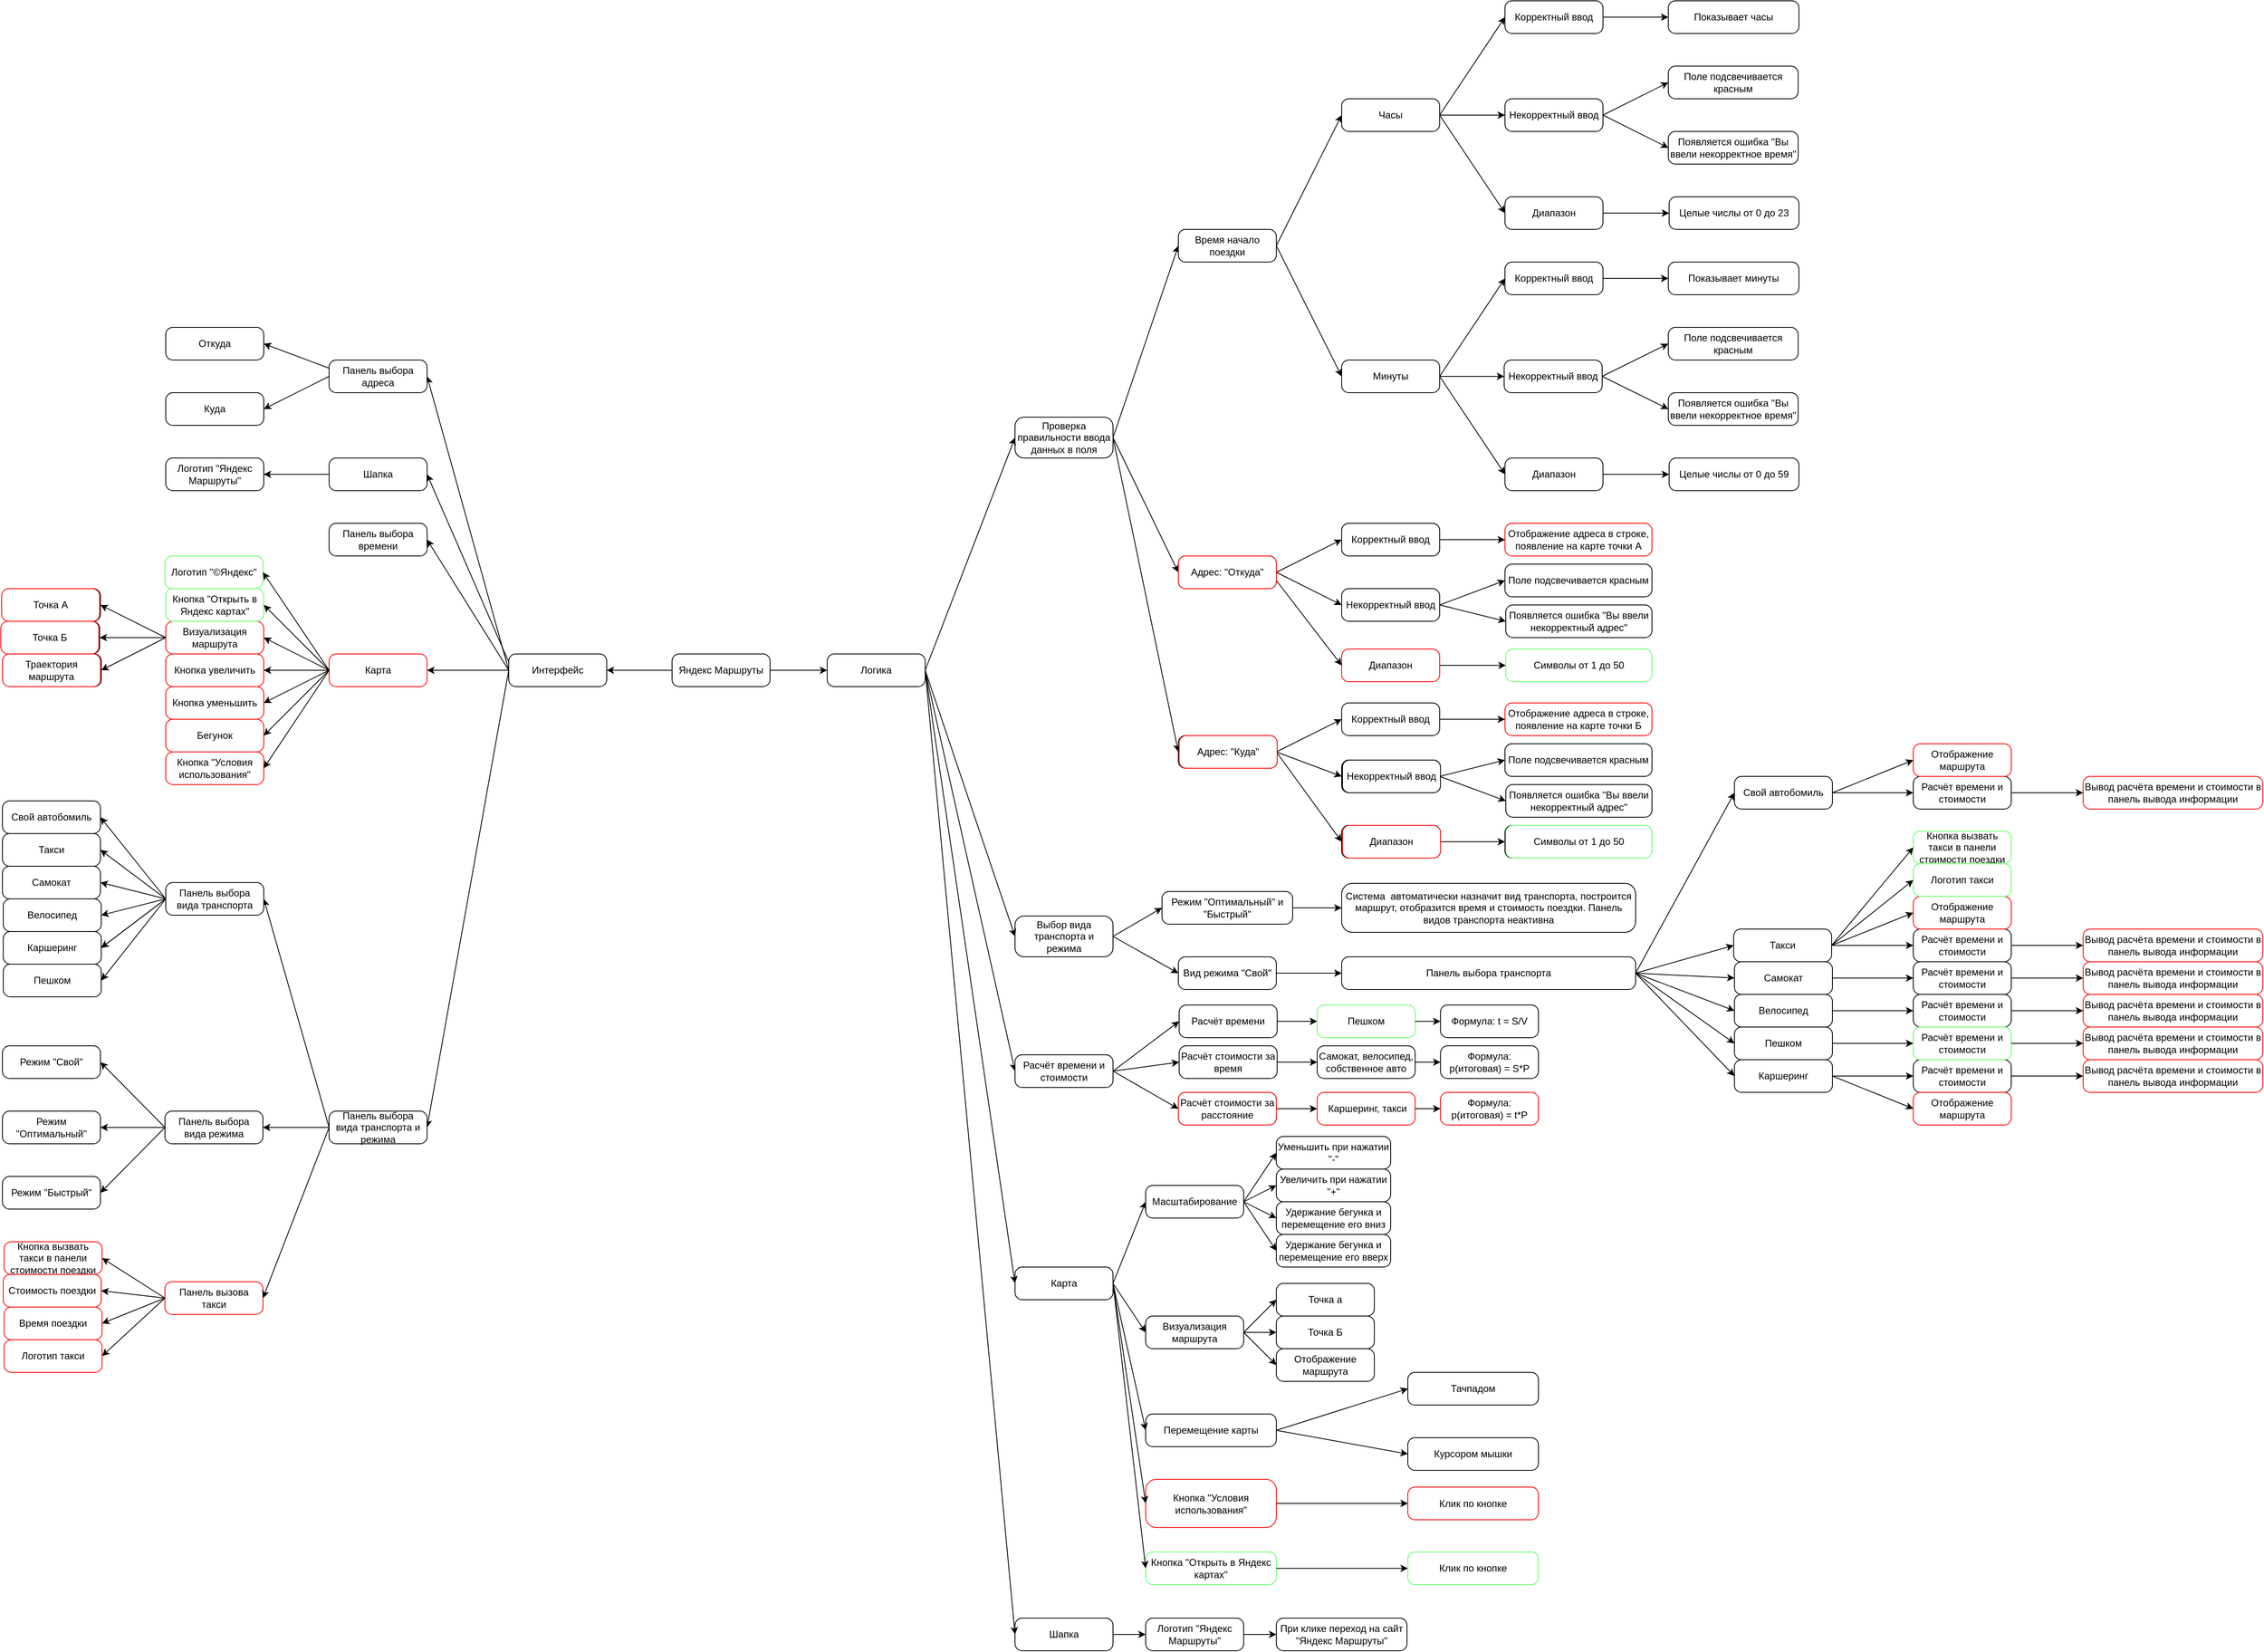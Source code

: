 <mxfile version="21.5.0" type="device">
  <diagram id="mye7cpsdecRdVJIh1ltE" name="Page-1">
    <mxGraphModel dx="2796" dy="2162" grid="1" gridSize="10" guides="1" tooltips="1" connect="1" arrows="1" fold="1" page="1" pageScale="1" pageWidth="827" pageHeight="1169" math="0" shadow="0">
      <root>
        <mxCell id="0" />
        <mxCell id="1" parent="0" />
        <mxCell id="GoWqnwifKlF_Yr-xNYbi-38" style="edgeStyle=none;rounded=0;orthogonalLoop=1;jettySize=auto;html=1;exitX=0;exitY=0.5;exitDx=0;exitDy=0;entryX=1;entryY=0.5;entryDx=0;entryDy=0;" parent="1" source="GoWqnwifKlF_Yr-xNYbi-1" target="GoWqnwifKlF_Yr-xNYbi-3" edge="1">
          <mxGeometry relative="1" as="geometry">
            <mxPoint x="270" y="380" as="targetPoint" />
          </mxGeometry>
        </mxCell>
        <mxCell id="qn3d2HcTWaKksIYHcs9O-18" style="edgeStyle=none;rounded=0;orthogonalLoop=1;jettySize=auto;html=1;exitX=1;exitY=0.5;exitDx=0;exitDy=0;" parent="1" source="GoWqnwifKlF_Yr-xNYbi-1" edge="1">
          <mxGeometry relative="1" as="geometry">
            <mxPoint x="530" y="380" as="targetPoint" />
          </mxGeometry>
        </mxCell>
        <mxCell id="GoWqnwifKlF_Yr-xNYbi-1" value="Яндекс Маршруты" style="rounded=1;whiteSpace=wrap;html=1;arcSize=22;" parent="1" vertex="1">
          <mxGeometry x="340" y="360" width="120" height="40" as="geometry" />
        </mxCell>
        <mxCell id="GoWqnwifKlF_Yr-xNYbi-52" style="edgeStyle=none;rounded=0;orthogonalLoop=1;jettySize=auto;html=1;exitX=0;exitY=0.5;exitDx=0;exitDy=0;entryX=1;entryY=0.5;entryDx=0;entryDy=0;" parent="1" source="GoWqnwifKlF_Yr-xNYbi-3" target="GoWqnwifKlF_Yr-xNYbi-43" edge="1">
          <mxGeometry relative="1" as="geometry" />
        </mxCell>
        <mxCell id="OxW7yi1mNQBKnJ8u3WXz-1" style="rounded=0;orthogonalLoop=1;jettySize=auto;html=1;exitX=0;exitY=0.5;exitDx=0;exitDy=0;entryX=1;entryY=0.5;entryDx=0;entryDy=0;" parent="1" source="GoWqnwifKlF_Yr-xNYbi-3" target="GoWqnwifKlF_Yr-xNYbi-45" edge="1">
          <mxGeometry relative="1" as="geometry" />
        </mxCell>
        <mxCell id="OxW7yi1mNQBKnJ8u3WXz-3" style="edgeStyle=none;rounded=0;orthogonalLoop=1;jettySize=auto;html=1;exitX=0;exitY=0.5;exitDx=0;exitDy=0;entryX=1;entryY=0.5;entryDx=0;entryDy=0;" parent="1" source="GoWqnwifKlF_Yr-xNYbi-3" target="OxW7yi1mNQBKnJ8u3WXz-2" edge="1">
          <mxGeometry relative="1" as="geometry" />
        </mxCell>
        <mxCell id="GoWqnwifKlF_Yr-xNYbi-3" value="Интерфейс" style="rounded=1;whiteSpace=wrap;html=1;arcSize=22;" parent="1" vertex="1">
          <mxGeometry x="140" y="360" width="120" height="40" as="geometry" />
        </mxCell>
        <mxCell id="oigtg8h2ie4QQOlHJKOF-9" style="edgeStyle=none;rounded=0;orthogonalLoop=1;jettySize=auto;html=1;exitX=1;exitY=0.5;exitDx=0;exitDy=0;entryX=0;entryY=0.5;entryDx=0;entryDy=0;" parent="1" source="GoWqnwifKlF_Yr-xNYbi-4" target="MKIsxG6shVT2btsL1S3G-9" edge="1">
          <mxGeometry relative="1" as="geometry">
            <mxPoint x="960" y="200" as="targetPoint" />
          </mxGeometry>
        </mxCell>
        <mxCell id="oigtg8h2ie4QQOlHJKOF-10" style="edgeStyle=none;rounded=0;orthogonalLoop=1;jettySize=auto;html=1;exitX=1;exitY=0.5;exitDx=0;exitDy=0;entryX=0;entryY=0.5;entryDx=0;entryDy=0;" parent="1" source="GoWqnwifKlF_Yr-xNYbi-4" target="MKIsxG6shVT2btsL1S3G-8" edge="1">
          <mxGeometry relative="1" as="geometry">
            <mxPoint x="960" y="240" as="targetPoint" />
          </mxGeometry>
        </mxCell>
        <mxCell id="GoWqnwifKlF_Yr-xNYbi-4" value="Проверка правильности ввода данных в поля" style="rounded=1;whiteSpace=wrap;html=1;arcSize=22;" parent="1" vertex="1">
          <mxGeometry x="760" y="70" width="120" height="50" as="geometry" />
        </mxCell>
        <mxCell id="oigtg8h2ie4QQOlHJKOF-12" style="edgeStyle=none;rounded=0;orthogonalLoop=1;jettySize=auto;html=1;exitX=1;exitY=0.5;exitDx=0;exitDy=0;entryX=0;entryY=0.5;entryDx=0;entryDy=0;" parent="1" source="GoWqnwifKlF_Yr-xNYbi-5" target="MKIsxG6shVT2btsL1S3G-5" edge="1">
          <mxGeometry relative="1" as="geometry">
            <mxPoint x="960" y="531" as="targetPoint" />
          </mxGeometry>
        </mxCell>
        <mxCell id="GoWqnwifKlF_Yr-xNYbi-5" value="Выбор вида транспорта и режима" style="rounded=1;whiteSpace=wrap;html=1;arcSize=22;" parent="1" vertex="1">
          <mxGeometry x="760" y="681" width="120" height="50" as="geometry" />
        </mxCell>
        <mxCell id="GoWqnwifKlF_Yr-xNYbi-43" value="Панель выбора времени" style="rounded=1;whiteSpace=wrap;html=1;arcSize=22;" parent="1" vertex="1">
          <mxGeometry x="-80" y="200" width="120" height="40" as="geometry" />
        </mxCell>
        <mxCell id="oigtg8h2ie4QQOlHJKOF-4" style="edgeStyle=none;rounded=0;orthogonalLoop=1;jettySize=auto;html=1;exitX=0;exitY=0.5;exitDx=0;exitDy=0;entryX=1;entryY=0.5;entryDx=0;entryDy=0;" parent="1" source="GoWqnwifKlF_Yr-xNYbi-45" target="MKIsxG6shVT2btsL1S3G-12" edge="1">
          <mxGeometry relative="1" as="geometry">
            <mxPoint x="-150" y="230" as="targetPoint" />
          </mxGeometry>
        </mxCell>
        <mxCell id="oigtg8h2ie4QQOlHJKOF-5" style="edgeStyle=none;rounded=0;orthogonalLoop=1;jettySize=auto;html=1;exitX=0;exitY=0.25;exitDx=0;exitDy=0;entryX=1;entryY=0.5;entryDx=0;entryDy=0;" parent="1" source="GoWqnwifKlF_Yr-xNYbi-45" target="MKIsxG6shVT2btsL1S3G-13" edge="1">
          <mxGeometry relative="1" as="geometry">
            <mxPoint x="-150" y="180" as="targetPoint" />
          </mxGeometry>
        </mxCell>
        <mxCell id="GoWqnwifKlF_Yr-xNYbi-45" value="Панель выбора адреса" style="rounded=1;whiteSpace=wrap;html=1;arcSize=22;" parent="1" vertex="1">
          <mxGeometry x="-80" width="120" height="40" as="geometry" />
        </mxCell>
        <mxCell id="qn3d2HcTWaKksIYHcs9O-7" style="edgeStyle=none;rounded=0;orthogonalLoop=1;jettySize=auto;html=1;exitX=1;exitY=0.5;exitDx=0;exitDy=0;entryX=0;entryY=0.5;entryDx=0;entryDy=0;" parent="1" source="qn3d2HcTWaKksIYHcs9O-5" target="GoWqnwifKlF_Yr-xNYbi-5" edge="1">
          <mxGeometry relative="1" as="geometry" />
        </mxCell>
        <mxCell id="qn3d2HcTWaKksIYHcs9O-15" style="edgeStyle=none;rounded=0;orthogonalLoop=1;jettySize=auto;html=1;exitX=1;exitY=0.5;exitDx=0;exitDy=0;entryX=0;entryY=0.5;entryDx=0;entryDy=0;" parent="1" source="qn3d2HcTWaKksIYHcs9O-5" target="qn3d2HcTWaKksIYHcs9O-14" edge="1">
          <mxGeometry relative="1" as="geometry">
            <mxPoint x="760" y="380" as="targetPoint" />
          </mxGeometry>
        </mxCell>
        <mxCell id="OxW7yi1mNQBKnJ8u3WXz-6" style="edgeStyle=none;rounded=0;orthogonalLoop=1;jettySize=auto;html=1;exitX=1;exitY=0.5;exitDx=0;exitDy=0;entryX=0;entryY=0.5;entryDx=0;entryDy=0;" parent="1" source="qn3d2HcTWaKksIYHcs9O-5" target="GoWqnwifKlF_Yr-xNYbi-4" edge="1">
          <mxGeometry relative="1" as="geometry">
            <mxPoint x="770" y="470" as="targetPoint" />
            <mxPoint x="650" y="350" as="sourcePoint" />
          </mxGeometry>
        </mxCell>
        <mxCell id="qn3d2HcTWaKksIYHcs9O-5" value="Логика" style="rounded=1;whiteSpace=wrap;html=1;arcSize=22;" parent="1" vertex="1">
          <mxGeometry x="530" y="360" width="120" height="40" as="geometry" />
        </mxCell>
        <mxCell id="oigtg8h2ie4QQOlHJKOF-13" style="edgeStyle=none;rounded=0;orthogonalLoop=1;jettySize=auto;html=1;exitX=1;exitY=0.5;exitDx=0;exitDy=0;entryX=0;entryY=0.5;entryDx=0;entryDy=0;" parent="1" source="qn3d2HcTWaKksIYHcs9O-14" target="MKIsxG6shVT2btsL1S3G-1" edge="1">
          <mxGeometry relative="1" as="geometry">
            <mxPoint x="960" y="841" as="targetPoint" />
            <mxPoint x="880" y="881" as="sourcePoint" />
          </mxGeometry>
        </mxCell>
        <mxCell id="qn3d2HcTWaKksIYHcs9O-14" value="Расчёт времени и стоимости" style="rounded=1;whiteSpace=wrap;html=1;arcSize=22;" parent="1" vertex="1">
          <mxGeometry x="760" y="851" width="120" height="40" as="geometry" />
        </mxCell>
        <mxCell id="oigtg8h2ie4QQOlHJKOF-1" style="rounded=0;orthogonalLoop=1;jettySize=auto;html=1;exitX=0;exitY=0.5;exitDx=0;exitDy=0;entryX=1;entryY=0.5;entryDx=0;entryDy=0;" parent="1" source="OxW7yi1mNQBKnJ8u3WXz-2" target="MKIsxG6shVT2btsL1S3G-130" edge="1">
          <mxGeometry relative="1" as="geometry">
            <mxPoint x="-160" y="600" as="targetPoint" />
          </mxGeometry>
        </mxCell>
        <mxCell id="oigtg8h2ie4QQOlHJKOF-3" style="edgeStyle=none;rounded=0;orthogonalLoop=1;jettySize=auto;html=1;exitX=0;exitY=0.5;exitDx=0;exitDy=0;entryX=1;entryY=0.5;entryDx=0;entryDy=0;" parent="1" source="OxW7yi1mNQBKnJ8u3WXz-2" target="MKIsxG6shVT2btsL1S3G-131" edge="1">
          <mxGeometry relative="1" as="geometry">
            <mxPoint x="-160" y="640" as="targetPoint" />
          </mxGeometry>
        </mxCell>
        <mxCell id="OxW7yi1mNQBKnJ8u3WXz-2" value="Панель выбора&lt;br&gt;вида транспорта и режима" style="rounded=1;whiteSpace=wrap;html=1;arcSize=22;" parent="1" vertex="1">
          <mxGeometry x="-80" y="920" width="120" height="40" as="geometry" />
        </mxCell>
        <mxCell id="MKIsxG6shVT2btsL1S3G-1" value="Расчёт времени" style="rounded=1;whiteSpace=wrap;html=1;arcSize=22;" parent="1" vertex="1">
          <mxGeometry x="961" y="790" width="120" height="40" as="geometry" />
        </mxCell>
        <mxCell id="MKIsxG6shVT2btsL1S3G-2" value="Расчёт стоимости за время" style="rounded=1;whiteSpace=wrap;html=1;arcSize=22;" parent="1" vertex="1">
          <mxGeometry x="961" y="840" width="120" height="40" as="geometry" />
        </mxCell>
        <mxCell id="MKIsxG6shVT2btsL1S3G-3" style="edgeStyle=none;rounded=0;orthogonalLoop=1;jettySize=auto;html=1;exitX=1;exitY=0.5;exitDx=0;exitDy=0;entryX=0;entryY=0.5;entryDx=0;entryDy=0;" parent="1" source="qn3d2HcTWaKksIYHcs9O-14" target="MKIsxG6shVT2btsL1S3G-2" edge="1">
          <mxGeometry relative="1" as="geometry">
            <mxPoint x="970" y="811" as="targetPoint" />
            <mxPoint x="880" y="881" as="sourcePoint" />
          </mxGeometry>
        </mxCell>
        <mxCell id="MKIsxG6shVT2btsL1S3G-5" value="Режим &quot;Оптимальный&quot; и &quot;Быстрый&quot;" style="rounded=1;whiteSpace=wrap;html=1;arcSize=22;" parent="1" vertex="1">
          <mxGeometry x="940" y="651" width="160" height="40" as="geometry" />
        </mxCell>
        <mxCell id="MKIsxG6shVT2btsL1S3G-6" value="Вид режима &quot;Свой&quot;" style="rounded=1;whiteSpace=wrap;html=1;arcSize=22;" parent="1" vertex="1">
          <mxGeometry x="960" y="731" width="120" height="40" as="geometry" />
        </mxCell>
        <mxCell id="oigtg8h2ie4QQOlHJKOF-11" style="edgeStyle=none;rounded=0;orthogonalLoop=1;jettySize=auto;html=1;exitX=1;exitY=0.5;exitDx=0;exitDy=0;" parent="MKIsxG6shVT2btsL1S3G-6" source="GoWqnwifKlF_Yr-xNYbi-5" edge="1">
          <mxGeometry relative="1" as="geometry">
            <mxPoint y="20" as="targetPoint" />
            <mxPoint x="-80" y="10" as="sourcePoint" />
          </mxGeometry>
        </mxCell>
        <mxCell id="MKIsxG6shVT2btsL1S3G-8" value="Адрес: &quot;Откуда&quot;" style="rounded=1;whiteSpace=wrap;html=1;arcSize=22;" parent="1" vertex="1">
          <mxGeometry x="960" y="240" width="120" height="40" as="geometry" />
        </mxCell>
        <mxCell id="MKIsxG6shVT2btsL1S3G-9" value="Время начало поездки" style="rounded=1;whiteSpace=wrap;html=1;arcSize=22;" parent="1" vertex="1">
          <mxGeometry x="960" y="-160" width="120" height="40" as="geometry" />
        </mxCell>
        <mxCell id="MKIsxG6shVT2btsL1S3G-12" value="Куда" style="rounded=1;whiteSpace=wrap;html=1;arcSize=22;" parent="1" vertex="1">
          <mxGeometry x="-280" y="40" width="120" height="40" as="geometry" />
        </mxCell>
        <mxCell id="MKIsxG6shVT2btsL1S3G-13" value="Откуда" style="rounded=1;whiteSpace=wrap;html=1;arcSize=22;" parent="1" vertex="1">
          <mxGeometry x="-280" y="-40" width="120" height="40" as="geometry" />
        </mxCell>
        <mxCell id="MKIsxG6shVT2btsL1S3G-59" value="Пешком" style="rounded=1;whiteSpace=wrap;html=1;arcSize=22;strokeColor=#66FF66;" parent="1" vertex="1">
          <mxGeometry x="1130" y="790" width="120" height="40" as="geometry" />
        </mxCell>
        <mxCell id="MKIsxG6shVT2btsL1S3G-60" value="Формула: p(итоговая) = S*P" style="rounded=1;whiteSpace=wrap;html=1;arcSize=22;" parent="1" vertex="1">
          <mxGeometry x="1281" y="840" width="120" height="40" as="geometry" />
        </mxCell>
        <mxCell id="MKIsxG6shVT2btsL1S3G-62" style="edgeStyle=none;rounded=0;orthogonalLoop=1;jettySize=auto;html=1;exitX=1;exitY=0.5;exitDx=0;exitDy=0;entryX=0;entryY=0.5;entryDx=0;entryDy=0;" parent="1" source="MKIsxG6shVT2btsL1S3G-1" target="MKIsxG6shVT2btsL1S3G-59" edge="1">
          <mxGeometry relative="1" as="geometry">
            <mxPoint x="970" y="851" as="targetPoint" />
            <mxPoint x="890" y="891" as="sourcePoint" />
          </mxGeometry>
        </mxCell>
        <mxCell id="MKIsxG6shVT2btsL1S3G-63" style="edgeStyle=none;rounded=0;orthogonalLoop=1;jettySize=auto;html=1;exitX=1;exitY=0.5;exitDx=0;exitDy=0;entryX=0;entryY=0.5;entryDx=0;entryDy=0;" parent="1" source="MKIsxG6shVT2btsL1S3G-64" target="MKIsxG6shVT2btsL1S3G-60" edge="1">
          <mxGeometry relative="1" as="geometry">
            <mxPoint x="1131" y="851" as="targetPoint" />
            <mxPoint x="1090" y="851" as="sourcePoint" />
          </mxGeometry>
        </mxCell>
        <mxCell id="MKIsxG6shVT2btsL1S3G-68" value="" style="edgeStyle=none;rounded=0;orthogonalLoop=1;jettySize=auto;html=1;exitX=1;exitY=0.5;exitDx=0;exitDy=0;entryX=0;entryY=0.5;entryDx=0;entryDy=0;" parent="1" source="MKIsxG6shVT2btsL1S3G-2" target="MKIsxG6shVT2btsL1S3G-64" edge="1">
          <mxGeometry relative="1" as="geometry">
            <mxPoint x="1360" y="921" as="targetPoint" />
            <mxPoint x="1080" y="921" as="sourcePoint" />
          </mxGeometry>
        </mxCell>
        <mxCell id="MKIsxG6shVT2btsL1S3G-64" value="Самокат, велосипед, собственное авто" style="rounded=1;whiteSpace=wrap;html=1;arcSize=22;" parent="1" vertex="1">
          <mxGeometry x="1130" y="840" width="120" height="40" as="geometry" />
        </mxCell>
        <mxCell id="MKIsxG6shVT2btsL1S3G-69" value="Корректный ввод" style="rounded=1;whiteSpace=wrap;html=1;arcSize=22;" parent="1" vertex="1">
          <mxGeometry x="1360" y="-440" width="120" height="40" as="geometry" />
        </mxCell>
        <mxCell id="MKIsxG6shVT2btsL1S3G-70" value="Некорректный ввод" style="rounded=1;whiteSpace=wrap;html=1;arcSize=22;" parent="1" vertex="1">
          <mxGeometry x="1360" y="-320" width="120" height="40" as="geometry" />
        </mxCell>
        <mxCell id="MKIsxG6shVT2btsL1S3G-71" style="edgeStyle=none;rounded=0;orthogonalLoop=1;jettySize=auto;html=1;entryX=0;entryY=0.5;entryDx=0;entryDy=0;exitX=1;exitY=0.5;exitDx=0;exitDy=0;" parent="1" source="MKIsxG6shVT2btsL1S3G-9" target="MKIsxG6shVT2btsL1S3G-72" edge="1">
          <mxGeometry relative="1" as="geometry">
            <mxPoint x="1250" y="-120" as="targetPoint" />
            <mxPoint x="1140" y="-100" as="sourcePoint" />
          </mxGeometry>
        </mxCell>
        <mxCell id="MKIsxG6shVT2btsL1S3G-72" value="Часы" style="rounded=1;whiteSpace=wrap;html=1;arcSize=22;" parent="1" vertex="1">
          <mxGeometry x="1160" y="-320" width="120" height="40" as="geometry" />
        </mxCell>
        <mxCell id="MKIsxG6shVT2btsL1S3G-73" value="Минуты" style="rounded=1;whiteSpace=wrap;html=1;arcSize=22;" parent="1" vertex="1">
          <mxGeometry x="1160" width="120" height="40" as="geometry" />
        </mxCell>
        <mxCell id="MKIsxG6shVT2btsL1S3G-74" style="edgeStyle=none;rounded=0;orthogonalLoop=1;jettySize=auto;html=1;exitX=1;exitY=0.5;exitDx=0;exitDy=0;entryX=0;entryY=0.5;entryDx=0;entryDy=0;" parent="1" source="MKIsxG6shVT2btsL1S3G-9" target="MKIsxG6shVT2btsL1S3G-73" edge="1">
          <mxGeometry relative="1" as="geometry">
            <mxPoint x="1230" y="-130" as="targetPoint" />
            <mxPoint x="1140" y="-100" as="sourcePoint" />
          </mxGeometry>
        </mxCell>
        <mxCell id="MKIsxG6shVT2btsL1S3G-75" style="edgeStyle=none;rounded=0;orthogonalLoop=1;jettySize=auto;html=1;exitX=1;exitY=0.5;exitDx=0;exitDy=0;entryX=0;entryY=0.5;entryDx=0;entryDy=0;" parent="1" source="MKIsxG6shVT2btsL1S3G-72" target="MKIsxG6shVT2btsL1S3G-69" edge="1">
          <mxGeometry relative="1" as="geometry">
            <mxPoint x="1200" y="-250" as="targetPoint" />
            <mxPoint x="1120" y="-170" as="sourcePoint" />
          </mxGeometry>
        </mxCell>
        <mxCell id="MKIsxG6shVT2btsL1S3G-76" style="edgeStyle=none;rounded=0;orthogonalLoop=1;jettySize=auto;html=1;exitX=1;exitY=0.5;exitDx=0;exitDy=0;entryX=0;entryY=0.5;entryDx=0;entryDy=0;" parent="1" source="MKIsxG6shVT2btsL1S3G-72" target="MKIsxG6shVT2btsL1S3G-70" edge="1">
          <mxGeometry relative="1" as="geometry">
            <mxPoint x="1210" y="-240" as="targetPoint" />
            <mxPoint x="1130" y="-160" as="sourcePoint" />
          </mxGeometry>
        </mxCell>
        <mxCell id="MKIsxG6shVT2btsL1S3G-77" style="edgeStyle=none;rounded=0;orthogonalLoop=1;jettySize=auto;html=1;exitX=1;exitY=0.5;exitDx=0;exitDy=0;entryX=0;entryY=0.5;entryDx=0;entryDy=0;" parent="1" source="MKIsxG6shVT2btsL1S3G-73" target="MKIsxG6shVT2btsL1S3G-79" edge="1">
          <mxGeometry relative="1" as="geometry">
            <mxPoint x="1390" y="-100" as="targetPoint" />
            <mxPoint x="1310" y="-20" as="sourcePoint" />
          </mxGeometry>
        </mxCell>
        <mxCell id="MKIsxG6shVT2btsL1S3G-78" value="Корректный ввод" style="rounded=1;whiteSpace=wrap;html=1;arcSize=22;" parent="1" vertex="1">
          <mxGeometry x="1360" y="-120" width="120" height="40" as="geometry" />
        </mxCell>
        <mxCell id="MKIsxG6shVT2btsL1S3G-79" value="Некорректный ввод" style="rounded=1;whiteSpace=wrap;html=1;arcSize=22;" parent="1" vertex="1">
          <mxGeometry x="1359" width="120" height="40" as="geometry" />
        </mxCell>
        <mxCell id="MKIsxG6shVT2btsL1S3G-83" style="edgeStyle=none;rounded=0;orthogonalLoop=1;jettySize=auto;html=1;exitX=1;exitY=0.5;exitDx=0;exitDy=0;entryX=0;entryY=0.5;entryDx=0;entryDy=0;" parent="1" source="MKIsxG6shVT2btsL1S3G-73" target="MKIsxG6shVT2btsL1S3G-78" edge="1">
          <mxGeometry relative="1" as="geometry">
            <mxPoint x="1400" y="30" as="targetPoint" />
            <mxPoint x="1320" y="-10" as="sourcePoint" />
          </mxGeometry>
        </mxCell>
        <mxCell id="MKIsxG6shVT2btsL1S3G-84" value="Целые числы от 0 до 23" style="rounded=1;whiteSpace=wrap;html=1;arcSize=22;" parent="1" vertex="1">
          <mxGeometry x="1561" y="-200" width="159" height="40" as="geometry" />
        </mxCell>
        <mxCell id="MKIsxG6shVT2btsL1S3G-85" value="Целые числы от 0 до 59" style="rounded=1;whiteSpace=wrap;html=1;arcSize=22;" parent="1" vertex="1">
          <mxGeometry x="1561" y="120" width="159" height="40" as="geometry" />
        </mxCell>
        <mxCell id="MKIsxG6shVT2btsL1S3G-86" value="Поле подсвечивается красным" style="rounded=1;whiteSpace=wrap;html=1;arcSize=22;" parent="1" vertex="1">
          <mxGeometry x="1560" y="-360" width="159" height="40" as="geometry" />
        </mxCell>
        <mxCell id="MKIsxG6shVT2btsL1S3G-87" value="Появляется ошибка &quot;Вы ввели некорректное время&quot;" style="rounded=1;whiteSpace=wrap;html=1;arcSize=22;" parent="1" vertex="1">
          <mxGeometry x="1560" y="-280" width="159" height="40" as="geometry" />
        </mxCell>
        <mxCell id="MKIsxG6shVT2btsL1S3G-88" value="Появляется ошибка &quot;Вы ввели некорректное время&quot;" style="rounded=1;whiteSpace=wrap;html=1;arcSize=22;" parent="1" vertex="1">
          <mxGeometry x="1560" y="40" width="159" height="40" as="geometry" />
        </mxCell>
        <mxCell id="MKIsxG6shVT2btsL1S3G-89" value="Поле подсвечивается красным" style="rounded=1;whiteSpace=wrap;html=1;arcSize=22;" parent="1" vertex="1">
          <mxGeometry x="1560" y="-40" width="159" height="40" as="geometry" />
        </mxCell>
        <mxCell id="MKIsxG6shVT2btsL1S3G-90" value="Показывает часы" style="rounded=1;whiteSpace=wrap;html=1;arcSize=22;" parent="1" vertex="1">
          <mxGeometry x="1560" y="-440" width="160" height="40" as="geometry" />
        </mxCell>
        <mxCell id="MKIsxG6shVT2btsL1S3G-91" value="Показывает минуты" style="rounded=1;whiteSpace=wrap;html=1;arcSize=22;" parent="1" vertex="1">
          <mxGeometry x="1560" y="-120" width="160" height="40" as="geometry" />
        </mxCell>
        <mxCell id="MKIsxG6shVT2btsL1S3G-94" style="edgeStyle=none;rounded=0;orthogonalLoop=1;jettySize=auto;html=1;entryX=0;entryY=0.5;entryDx=0;entryDy=0;exitX=1;exitY=0.5;exitDx=0;exitDy=0;" parent="1" source="MKIsxG6shVT2btsL1S3G-69" target="MKIsxG6shVT2btsL1S3G-90" edge="1">
          <mxGeometry relative="1" as="geometry">
            <mxPoint x="1370" y="-370" as="targetPoint" />
            <mxPoint x="1480" y="-380" as="sourcePoint" />
          </mxGeometry>
        </mxCell>
        <mxCell id="MKIsxG6shVT2btsL1S3G-95" style="edgeStyle=none;rounded=0;orthogonalLoop=1;jettySize=auto;html=1;entryX=0;entryY=0.5;entryDx=0;entryDy=0;exitX=1;exitY=0.5;exitDx=0;exitDy=0;" parent="1" source="MKIsxG6shVT2btsL1S3G-70" target="MKIsxG6shVT2btsL1S3G-86" edge="1">
          <mxGeometry relative="1" as="geometry">
            <mxPoint x="1530" y="-360" as="targetPoint" />
            <mxPoint x="1450" y="-320" as="sourcePoint" />
          </mxGeometry>
        </mxCell>
        <mxCell id="MKIsxG6shVT2btsL1S3G-96" style="edgeStyle=none;rounded=0;orthogonalLoop=1;jettySize=auto;html=1;entryX=0;entryY=0.5;entryDx=0;entryDy=0;exitX=1;exitY=0.5;exitDx=0;exitDy=0;" parent="1" source="MKIsxG6shVT2btsL1S3G-70" target="MKIsxG6shVT2btsL1S3G-87" edge="1">
          <mxGeometry relative="1" as="geometry">
            <mxPoint x="1560" y="-250" as="targetPoint" />
            <mxPoint x="1480" y="-210" as="sourcePoint" />
          </mxGeometry>
        </mxCell>
        <mxCell id="MKIsxG6shVT2btsL1S3G-97" style="edgeStyle=none;rounded=0;orthogonalLoop=1;jettySize=auto;html=1;entryX=0;entryY=0.5;entryDx=0;entryDy=0;exitX=1;exitY=0.5;exitDx=0;exitDy=0;" parent="1" source="MKIsxG6shVT2btsL1S3G-118" target="MKIsxG6shVT2btsL1S3G-84" edge="1">
          <mxGeometry relative="1" as="geometry">
            <mxPoint x="1590" y="-390" as="targetPoint" />
            <mxPoint x="1510" y="-350" as="sourcePoint" />
          </mxGeometry>
        </mxCell>
        <mxCell id="MKIsxG6shVT2btsL1S3G-99" style="edgeStyle=none;rounded=0;orthogonalLoop=1;jettySize=auto;html=1;entryX=0;entryY=0.5;entryDx=0;entryDy=0;exitX=1;exitY=0.5;exitDx=0;exitDy=0;" parent="1" source="MKIsxG6shVT2btsL1S3G-78" target="MKIsxG6shVT2btsL1S3G-91" edge="1">
          <mxGeometry relative="1" as="geometry">
            <mxPoint x="1600" y="-380" as="targetPoint" />
            <mxPoint x="1520" y="-340" as="sourcePoint" />
          </mxGeometry>
        </mxCell>
        <mxCell id="MKIsxG6shVT2btsL1S3G-100" style="edgeStyle=none;rounded=0;orthogonalLoop=1;jettySize=auto;html=1;entryX=0;entryY=0.5;entryDx=0;entryDy=0;exitX=1;exitY=0.5;exitDx=0;exitDy=0;" parent="1" source="MKIsxG6shVT2btsL1S3G-79" target="MKIsxG6shVT2btsL1S3G-88" edge="1">
          <mxGeometry relative="1" as="geometry">
            <mxPoint x="1559" y="100" as="targetPoint" />
            <mxPoint x="1529" y="-290" as="sourcePoint" />
          </mxGeometry>
        </mxCell>
        <mxCell id="MKIsxG6shVT2btsL1S3G-103" style="edgeStyle=none;rounded=0;orthogonalLoop=1;jettySize=auto;html=1;entryX=0;entryY=0.5;entryDx=0;entryDy=0;exitX=1;exitY=0.5;exitDx=0;exitDy=0;" parent="1" source="MKIsxG6shVT2btsL1S3G-79" target="MKIsxG6shVT2btsL1S3G-89" edge="1">
          <mxGeometry relative="1" as="geometry">
            <mxPoint x="1499" y="10" as="targetPoint" />
            <mxPoint x="1419" y="50" as="sourcePoint" />
          </mxGeometry>
        </mxCell>
        <mxCell id="MKIsxG6shVT2btsL1S3G-104" style="edgeStyle=none;rounded=0;orthogonalLoop=1;jettySize=auto;html=1;entryX=0;entryY=0.5;entryDx=0;entryDy=0;exitX=1;exitY=0.5;exitDx=0;exitDy=0;" parent="1" source="MKIsxG6shVT2btsL1S3G-120" target="MKIsxG6shVT2btsL1S3G-85" edge="1">
          <mxGeometry relative="1" as="geometry">
            <mxPoint x="1630" y="-270" as="targetPoint" />
            <mxPoint x="1550" y="-230" as="sourcePoint" />
          </mxGeometry>
        </mxCell>
        <mxCell id="MKIsxG6shVT2btsL1S3G-105" value="Корректный ввод" style="rounded=1;whiteSpace=wrap;html=1;arcSize=22;" parent="1" vertex="1">
          <mxGeometry x="1160" y="200" width="120" height="40" as="geometry" />
        </mxCell>
        <mxCell id="MKIsxG6shVT2btsL1S3G-106" value="Некорректный ввод" style="rounded=1;whiteSpace=wrap;html=1;arcSize=22;" parent="1" vertex="1">
          <mxGeometry x="1160" y="280" width="120" height="40" as="geometry" />
        </mxCell>
        <mxCell id="MKIsxG6shVT2btsL1S3G-107" style="edgeStyle=none;rounded=0;orthogonalLoop=1;jettySize=auto;html=1;exitX=1;exitY=0.5;exitDx=0;exitDy=0;entryX=0;entryY=0.5;entryDx=0;entryDy=0;" parent="1" source="MKIsxG6shVT2btsL1S3G-8" target="MKIsxG6shVT2btsL1S3G-105" edge="1">
          <mxGeometry relative="1" as="geometry">
            <mxPoint x="1410" y="150" as="targetPoint" />
            <mxPoint x="1120" y="260" as="sourcePoint" />
          </mxGeometry>
        </mxCell>
        <mxCell id="MKIsxG6shVT2btsL1S3G-108" style="edgeStyle=none;rounded=0;orthogonalLoop=1;jettySize=auto;html=1;exitX=1;exitY=0.5;exitDx=0;exitDy=0;entryX=0;entryY=0.5;entryDx=0;entryDy=0;" parent="1" source="MKIsxG6shVT2btsL1S3G-8" target="MKIsxG6shVT2btsL1S3G-106" edge="1">
          <mxGeometry relative="1" as="geometry">
            <mxPoint x="1420" y="160" as="targetPoint" />
            <mxPoint x="1120" y="260" as="sourcePoint" />
          </mxGeometry>
        </mxCell>
        <mxCell id="MKIsxG6shVT2btsL1S3G-110" value="Отображение адреса в строке, появление на карте точки А" style="rounded=1;whiteSpace=wrap;html=1;arcSize=22;strokeColor=#FF0000;" parent="1" vertex="1">
          <mxGeometry x="1360" y="200" width="180" height="40" as="geometry" />
        </mxCell>
        <mxCell id="MKIsxG6shVT2btsL1S3G-111" style="edgeStyle=none;rounded=0;orthogonalLoop=1;jettySize=auto;html=1;exitX=1;exitY=0.5;exitDx=0;exitDy=0;entryX=0;entryY=0.5;entryDx=0;entryDy=0;" parent="1" source="MKIsxG6shVT2btsL1S3G-105" target="MKIsxG6shVT2btsL1S3G-110" edge="1">
          <mxGeometry relative="1" as="geometry">
            <mxPoint x="1410" y="-10" as="targetPoint" />
            <mxPoint x="1370" y="30" as="sourcePoint" />
          </mxGeometry>
        </mxCell>
        <mxCell id="MKIsxG6shVT2btsL1S3G-112" style="edgeStyle=none;rounded=0;orthogonalLoop=1;jettySize=auto;html=1;exitX=1;exitY=0.5;exitDx=0;exitDy=0;entryX=0;entryY=0.5;entryDx=0;entryDy=0;" parent="1" source="MKIsxG6shVT2btsL1S3G-106" target="MKIsxG6shVT2btsL1S3G-114" edge="1">
          <mxGeometry relative="1" as="geometry">
            <mxPoint x="1360" y="300" as="targetPoint" />
            <mxPoint x="1380" y="40" as="sourcePoint" />
          </mxGeometry>
        </mxCell>
        <mxCell id="MKIsxG6shVT2btsL1S3G-113" value="Появляется ошибка &quot;Вы ввели некорректный адрес&quot;" style="rounded=1;whiteSpace=wrap;html=1;arcSize=22;" parent="1" vertex="1">
          <mxGeometry x="1361" y="300" width="179" height="40" as="geometry" />
        </mxCell>
        <mxCell id="MKIsxG6shVT2btsL1S3G-114" value="Поле подсвечивается красным" style="rounded=1;whiteSpace=wrap;html=1;arcSize=22;" parent="1" vertex="1">
          <mxGeometry x="1360" y="250" width="180" height="40" as="geometry" />
        </mxCell>
        <mxCell id="MKIsxG6shVT2btsL1S3G-117" style="edgeStyle=none;rounded=0;orthogonalLoop=1;jettySize=auto;html=1;exitX=1;exitY=0.5;exitDx=0;exitDy=0;entryX=0;entryY=0.5;entryDx=0;entryDy=0;" parent="1" source="MKIsxG6shVT2btsL1S3G-106" target="MKIsxG6shVT2btsL1S3G-113" edge="1">
          <mxGeometry relative="1" as="geometry">
            <mxPoint x="1371" y="310" as="targetPoint" />
            <mxPoint x="1290" y="350" as="sourcePoint" />
          </mxGeometry>
        </mxCell>
        <mxCell id="MKIsxG6shVT2btsL1S3G-118" value="Диапазон" style="rounded=1;whiteSpace=wrap;html=1;arcSize=22;" parent="1" vertex="1">
          <mxGeometry x="1360" y="-200" width="120" height="40" as="geometry" />
        </mxCell>
        <mxCell id="MKIsxG6shVT2btsL1S3G-119" style="edgeStyle=none;rounded=0;orthogonalLoop=1;jettySize=auto;html=1;exitX=1;exitY=0.5;exitDx=0;exitDy=0;entryX=0;entryY=0.5;entryDx=0;entryDy=0;" parent="1" source="MKIsxG6shVT2btsL1S3G-72" target="MKIsxG6shVT2btsL1S3G-118" edge="1">
          <mxGeometry relative="1" as="geometry">
            <mxPoint x="1370" y="-250" as="targetPoint" />
            <mxPoint x="1290" y="-250" as="sourcePoint" />
          </mxGeometry>
        </mxCell>
        <mxCell id="MKIsxG6shVT2btsL1S3G-120" value="Диапазон" style="rounded=1;whiteSpace=wrap;html=1;arcSize=22;" parent="1" vertex="1">
          <mxGeometry x="1360" y="120" width="120" height="40" as="geometry" />
        </mxCell>
        <mxCell id="MKIsxG6shVT2btsL1S3G-121" style="edgeStyle=none;rounded=0;orthogonalLoop=1;jettySize=auto;html=1;exitX=1;exitY=0.5;exitDx=0;exitDy=0;entryX=0;entryY=0.5;entryDx=0;entryDy=0;" parent="1" source="MKIsxG6shVT2btsL1S3G-73" target="MKIsxG6shVT2btsL1S3G-120" edge="1">
          <mxGeometry relative="1" as="geometry">
            <mxPoint x="1370" y="70" as="targetPoint" />
            <mxPoint x="1290" y="70" as="sourcePoint" />
          </mxGeometry>
        </mxCell>
        <mxCell id="MKIsxG6shVT2btsL1S3G-130" value="Панель выбора&lt;br&gt;вида транспорта" style="rounded=1;whiteSpace=wrap;html=1;arcSize=22;" parent="1" vertex="1">
          <mxGeometry x="-280" y="640" width="120" height="40" as="geometry" />
        </mxCell>
        <mxCell id="MKIsxG6shVT2btsL1S3G-131" value="Панель выбора&lt;br&gt;вида режима" style="rounded=1;whiteSpace=wrap;html=1;arcSize=22;" parent="1" vertex="1">
          <mxGeometry x="-281" y="920" width="120" height="40" as="geometry" />
        </mxCell>
        <mxCell id="MKIsxG6shVT2btsL1S3G-132" value="Режим &quot;Быстрый&quot;" style="rounded=1;whiteSpace=wrap;html=1;arcSize=22;" parent="1" vertex="1">
          <mxGeometry x="-480" y="1000" width="120" height="40" as="geometry" />
        </mxCell>
        <mxCell id="MKIsxG6shVT2btsL1S3G-133" value="Режим &quot;Свой&quot;" style="rounded=1;whiteSpace=wrap;html=1;arcSize=22;" parent="1" vertex="1">
          <mxGeometry x="-480" y="840" width="120" height="40" as="geometry" />
        </mxCell>
        <mxCell id="MKIsxG6shVT2btsL1S3G-134" value="Режим &quot;Оптимальный&quot;" style="rounded=1;whiteSpace=wrap;html=1;arcSize=22;" parent="1" vertex="1">
          <mxGeometry x="-480" y="920" width="120" height="40" as="geometry" />
        </mxCell>
        <mxCell id="MKIsxG6shVT2btsL1S3G-135" style="edgeStyle=none;rounded=0;orthogonalLoop=1;jettySize=auto;html=1;entryX=1;entryY=0.5;entryDx=0;entryDy=0;exitX=0;exitY=0.5;exitDx=0;exitDy=0;" parent="1" source="MKIsxG6shVT2btsL1S3G-131" target="MKIsxG6shVT2btsL1S3G-132" edge="1">
          <mxGeometry relative="1" as="geometry">
            <mxPoint x="-351" y="590" as="targetPoint" />
            <mxPoint x="-271" y="590" as="sourcePoint" />
          </mxGeometry>
        </mxCell>
        <mxCell id="MKIsxG6shVT2btsL1S3G-136" style="edgeStyle=none;rounded=0;orthogonalLoop=1;jettySize=auto;html=1;entryX=1;entryY=0.5;entryDx=0;entryDy=0;exitX=0;exitY=0.5;exitDx=0;exitDy=0;" parent="1" source="MKIsxG6shVT2btsL1S3G-131" target="MKIsxG6shVT2btsL1S3G-134" edge="1">
          <mxGeometry relative="1" as="geometry">
            <mxPoint x="-341" y="600" as="targetPoint" />
            <mxPoint x="-261" y="600" as="sourcePoint" />
          </mxGeometry>
        </mxCell>
        <mxCell id="MKIsxG6shVT2btsL1S3G-137" style="edgeStyle=none;rounded=0;orthogonalLoop=1;jettySize=auto;html=1;entryX=1;entryY=0.5;entryDx=0;entryDy=0;exitX=0;exitY=0.5;exitDx=0;exitDy=0;" parent="1" source="MKIsxG6shVT2btsL1S3G-131" target="MKIsxG6shVT2btsL1S3G-133" edge="1">
          <mxGeometry relative="1" as="geometry">
            <mxPoint x="-331" y="610" as="targetPoint" />
            <mxPoint x="-251" y="610" as="sourcePoint" />
          </mxGeometry>
        </mxCell>
        <mxCell id="MKIsxG6shVT2btsL1S3G-138" value="Самокат" style="rounded=1;whiteSpace=wrap;html=1;arcSize=22;" parent="1" vertex="1">
          <mxGeometry x="-480" y="620" width="120" height="40" as="geometry" />
        </mxCell>
        <mxCell id="MKIsxG6shVT2btsL1S3G-139" value="Свой автобомиль" style="rounded=1;whiteSpace=wrap;html=1;arcSize=22;" parent="1" vertex="1">
          <mxGeometry x="-480" y="540" width="120" height="40" as="geometry" />
        </mxCell>
        <mxCell id="MKIsxG6shVT2btsL1S3G-140" value="Такси" style="rounded=1;whiteSpace=wrap;html=1;arcSize=22;" parent="1" vertex="1">
          <mxGeometry x="-480" y="580" width="120" height="40" as="geometry" />
        </mxCell>
        <mxCell id="MKIsxG6shVT2btsL1S3G-141" style="edgeStyle=none;rounded=0;orthogonalLoop=1;jettySize=auto;html=1;entryX=1;entryY=0.5;entryDx=0;entryDy=0;exitX=0;exitY=0.5;exitDx=0;exitDy=0;" parent="1" source="MKIsxG6shVT2btsL1S3G-130" target="MKIsxG6shVT2btsL1S3G-138" edge="1">
          <mxGeometry relative="1" as="geometry">
            <mxPoint x="-351" y="290" as="targetPoint" />
            <mxPoint x="-281" y="640" as="sourcePoint" />
          </mxGeometry>
        </mxCell>
        <mxCell id="MKIsxG6shVT2btsL1S3G-142" style="edgeStyle=none;rounded=0;orthogonalLoop=1;jettySize=auto;html=1;entryX=1;entryY=0.5;entryDx=0;entryDy=0;exitX=0;exitY=0.5;exitDx=0;exitDy=0;" parent="1" source="MKIsxG6shVT2btsL1S3G-130" target="MKIsxG6shVT2btsL1S3G-140" edge="1">
          <mxGeometry relative="1" as="geometry">
            <mxPoint x="-341" y="300" as="targetPoint" />
            <mxPoint x="-281" y="640" as="sourcePoint" />
          </mxGeometry>
        </mxCell>
        <mxCell id="MKIsxG6shVT2btsL1S3G-143" style="edgeStyle=none;rounded=0;orthogonalLoop=1;jettySize=auto;html=1;entryX=1;entryY=0.5;entryDx=0;entryDy=0;exitX=0;exitY=0.5;exitDx=0;exitDy=0;" parent="1" source="MKIsxG6shVT2btsL1S3G-130" target="MKIsxG6shVT2btsL1S3G-139" edge="1">
          <mxGeometry relative="1" as="geometry">
            <mxPoint x="-331" y="310" as="targetPoint" />
            <mxPoint x="-281" y="640" as="sourcePoint" />
          </mxGeometry>
        </mxCell>
        <mxCell id="MKIsxG6shVT2btsL1S3G-144" value="Пешком" style="rounded=1;whiteSpace=wrap;html=1;arcSize=22;" parent="1" vertex="1">
          <mxGeometry x="-479" y="740" width="120" height="40" as="geometry" />
        </mxCell>
        <mxCell id="MKIsxG6shVT2btsL1S3G-145" value="Велосипед" style="rounded=1;whiteSpace=wrap;html=1;arcSize=22;" parent="1" vertex="1">
          <mxGeometry x="-479" y="660" width="120" height="40" as="geometry" />
        </mxCell>
        <mxCell id="MKIsxG6shVT2btsL1S3G-147" style="edgeStyle=none;rounded=0;orthogonalLoop=1;jettySize=auto;html=1;entryX=1;entryY=0.5;entryDx=0;entryDy=0;exitX=0;exitY=0.5;exitDx=0;exitDy=0;" parent="1" source="MKIsxG6shVT2btsL1S3G-130" target="MKIsxG6shVT2btsL1S3G-144" edge="1">
          <mxGeometry relative="1" as="geometry">
            <mxPoint x="-583" y="470" as="targetPoint" />
            <mxPoint x="-513" y="820" as="sourcePoint" />
          </mxGeometry>
        </mxCell>
        <mxCell id="MKIsxG6shVT2btsL1S3G-148" style="edgeStyle=none;rounded=0;orthogonalLoop=1;jettySize=auto;html=1;entryX=1;entryY=0.5;entryDx=0;entryDy=0;exitX=0;exitY=0.5;exitDx=0;exitDy=0;" parent="1" source="MKIsxG6shVT2btsL1S3G-130" target="MKIsxG6shVT2btsL1S3G-146" edge="1">
          <mxGeometry relative="1" as="geometry">
            <mxPoint x="-573" y="480" as="targetPoint" />
            <mxPoint x="-513" y="820" as="sourcePoint" />
          </mxGeometry>
        </mxCell>
        <mxCell id="MKIsxG6shVT2btsL1S3G-149" style="edgeStyle=none;rounded=0;orthogonalLoop=1;jettySize=auto;html=1;entryX=1;entryY=0.5;entryDx=0;entryDy=0;exitX=0;exitY=0.5;exitDx=0;exitDy=0;" parent="1" source="MKIsxG6shVT2btsL1S3G-130" target="MKIsxG6shVT2btsL1S3G-145" edge="1">
          <mxGeometry relative="1" as="geometry">
            <mxPoint x="-563" y="490" as="targetPoint" />
            <mxPoint x="-513" y="820" as="sourcePoint" />
          </mxGeometry>
        </mxCell>
        <mxCell id="MKIsxG6shVT2btsL1S3G-150" value="" style="edgeStyle=none;rounded=0;orthogonalLoop=1;jettySize=auto;html=1;entryX=1;entryY=0.5;entryDx=0;entryDy=0;exitX=0;exitY=0.5;exitDx=0;exitDy=0;" parent="1" source="MKIsxG6shVT2btsL1S3G-130" target="MKIsxG6shVT2btsL1S3G-146" edge="1">
          <mxGeometry relative="1" as="geometry">
            <mxPoint x="-359" y="680" as="targetPoint" />
            <mxPoint x="-513" y="820" as="sourcePoint" />
          </mxGeometry>
        </mxCell>
        <mxCell id="MKIsxG6shVT2btsL1S3G-146" value="Каршеринг" style="rounded=1;whiteSpace=wrap;html=1;arcSize=22;" parent="1" vertex="1">
          <mxGeometry x="-479" y="700" width="120" height="40" as="geometry" />
        </mxCell>
        <mxCell id="MKIsxG6shVT2btsL1S3G-209" value="" style="edgeStyle=none;rounded=0;orthogonalLoop=1;jettySize=auto;html=1;exitX=1;exitY=0.5;exitDx=0;exitDy=0;entryX=0;entryY=0.5;entryDx=0;entryDy=0;" parent="1" source="on5bn7zGnbG3jZTmVQZs-18" target="on5bn7zGnbG3jZTmVQZs-32" edge="1">
          <mxGeometry relative="1" as="geometry">
            <mxPoint x="1450" y="380" as="targetPoint" />
            <mxPoint x="1280" y="380" as="sourcePoint" />
          </mxGeometry>
        </mxCell>
        <mxCell id="MKIsxG6shVT2btsL1S3G-210" value="Панель вызова такси" style="rounded=1;whiteSpace=wrap;html=1;arcSize=22;strokeColor=#FF0000;" parent="1" vertex="1">
          <mxGeometry x="-281" y="1129" width="120" height="40" as="geometry" />
        </mxCell>
        <mxCell id="MKIsxG6shVT2btsL1S3G-211" style="edgeStyle=none;rounded=0;orthogonalLoop=1;jettySize=auto;html=1;exitX=0;exitY=0.5;exitDx=0;exitDy=0;entryX=1;entryY=0.5;entryDx=0;entryDy=0;" parent="1" source="OxW7yi1mNQBKnJ8u3WXz-2" target="MKIsxG6shVT2btsL1S3G-210" edge="1">
          <mxGeometry relative="1" as="geometry">
            <mxPoint x="-151" y="950" as="targetPoint" />
            <mxPoint x="-70" y="830" as="sourcePoint" />
          </mxGeometry>
        </mxCell>
        <mxCell id="MKIsxG6shVT2btsL1S3G-212" value="Увеличить при нажатии &quot;+&quot;" style="rounded=1;whiteSpace=wrap;html=1;arcSize=22;" parent="1" vertex="1">
          <mxGeometry x="1080" y="991" width="140" height="40" as="geometry" />
        </mxCell>
        <mxCell id="MKIsxG6shVT2btsL1S3G-213" value="Карта" style="rounded=1;whiteSpace=wrap;html=1;arcSize=22;" parent="1" vertex="1">
          <mxGeometry x="760" y="1111" width="120" height="40" as="geometry" />
        </mxCell>
        <mxCell id="MKIsxG6shVT2btsL1S3G-214" style="edgeStyle=none;rounded=0;orthogonalLoop=1;jettySize=auto;html=1;exitX=1;exitY=0.5;exitDx=0;exitDy=0;entryX=0;entryY=0.5;entryDx=0;entryDy=0;" parent="1" source="qn3d2HcTWaKksIYHcs9O-5" target="MKIsxG6shVT2btsL1S3G-213" edge="1">
          <mxGeometry relative="1" as="geometry">
            <mxPoint x="770" y="590" as="targetPoint" />
            <mxPoint x="660" y="390" as="sourcePoint" />
          </mxGeometry>
        </mxCell>
        <mxCell id="MKIsxG6shVT2btsL1S3G-215" value="Уменьшить при нажатии &quot;-&quot;" style="rounded=1;whiteSpace=wrap;html=1;arcSize=22;" parent="1" vertex="1">
          <mxGeometry x="1080" y="951" width="140" height="40" as="geometry" />
        </mxCell>
        <mxCell id="MKIsxG6shVT2btsL1S3G-216" style="edgeStyle=none;rounded=0;orthogonalLoop=1;jettySize=auto;html=1;exitX=1;exitY=0.5;exitDx=0;exitDy=0;entryX=0;entryY=0.5;entryDx=0;entryDy=0;" parent="1" source="MKIsxG6shVT2btsL1S3G-218" target="MKIsxG6shVT2btsL1S3G-212" edge="1">
          <mxGeometry relative="1" as="geometry">
            <mxPoint x="970" y="901" as="targetPoint" />
            <mxPoint x="890" y="861" as="sourcePoint" />
          </mxGeometry>
        </mxCell>
        <mxCell id="MKIsxG6shVT2btsL1S3G-217" style="edgeStyle=none;rounded=0;orthogonalLoop=1;jettySize=auto;html=1;exitX=1;exitY=0.5;exitDx=0;exitDy=0;entryX=0;entryY=0.5;entryDx=0;entryDy=0;" parent="1" source="MKIsxG6shVT2btsL1S3G-218" target="MKIsxG6shVT2btsL1S3G-215" edge="1">
          <mxGeometry relative="1" as="geometry">
            <mxPoint x="980" y="911" as="targetPoint" />
            <mxPoint x="900" y="871" as="sourcePoint" />
          </mxGeometry>
        </mxCell>
        <mxCell id="MKIsxG6shVT2btsL1S3G-218" value="Масштабирование" style="rounded=1;whiteSpace=wrap;html=1;arcSize=22;" parent="1" vertex="1">
          <mxGeometry x="920" y="1011" width="120" height="40" as="geometry" />
        </mxCell>
        <mxCell id="MKIsxG6shVT2btsL1S3G-219" value="Визуализация маршрута" style="rounded=1;whiteSpace=wrap;html=1;arcSize=22;" parent="1" vertex="1">
          <mxGeometry x="920" y="1171" width="120" height="40" as="geometry" />
        </mxCell>
        <mxCell id="MKIsxG6shVT2btsL1S3G-220" style="edgeStyle=none;rounded=0;orthogonalLoop=1;jettySize=auto;html=1;exitX=1;exitY=0.5;exitDx=0;exitDy=0;entryX=0;entryY=0.5;entryDx=0;entryDy=0;" parent="1" source="MKIsxG6shVT2btsL1S3G-213" target="MKIsxG6shVT2btsL1S3G-218" edge="1">
          <mxGeometry relative="1" as="geometry">
            <mxPoint x="1090" y="981" as="targetPoint" />
            <mxPoint x="1050" y="1031" as="sourcePoint" />
          </mxGeometry>
        </mxCell>
        <mxCell id="MKIsxG6shVT2btsL1S3G-221" style="edgeStyle=none;rounded=0;orthogonalLoop=1;jettySize=auto;html=1;exitX=1;exitY=0.5;exitDx=0;exitDy=0;entryX=0;entryY=0.5;entryDx=0;entryDy=0;" parent="1" source="MKIsxG6shVT2btsL1S3G-213" target="MKIsxG6shVT2btsL1S3G-219" edge="1">
          <mxGeometry relative="1" as="geometry">
            <mxPoint x="1100" y="991" as="targetPoint" />
            <mxPoint x="1060" y="1041" as="sourcePoint" />
          </mxGeometry>
        </mxCell>
        <mxCell id="MKIsxG6shVT2btsL1S3G-222" value="Отображение маршрута" style="rounded=1;whiteSpace=wrap;html=1;arcSize=22;" parent="1" vertex="1">
          <mxGeometry x="1080" y="1211" width="120" height="40" as="geometry" />
        </mxCell>
        <mxCell id="MKIsxG6shVT2btsL1S3G-223" value="Точка Б" style="rounded=1;whiteSpace=wrap;html=1;arcSize=22;" parent="1" vertex="1">
          <mxGeometry x="1080" y="1171" width="120" height="40" as="geometry" />
        </mxCell>
        <mxCell id="MKIsxG6shVT2btsL1S3G-224" value="Точка а" style="rounded=1;whiteSpace=wrap;html=1;arcSize=22;" parent="1" vertex="1">
          <mxGeometry x="1080" y="1131" width="120" height="40" as="geometry" />
        </mxCell>
        <mxCell id="MKIsxG6shVT2btsL1S3G-225" style="edgeStyle=none;rounded=0;orthogonalLoop=1;jettySize=auto;html=1;exitX=1;exitY=0.5;exitDx=0;exitDy=0;entryX=0;entryY=0.5;entryDx=0;entryDy=0;" parent="1" source="MKIsxG6shVT2btsL1S3G-219" target="MKIsxG6shVT2btsL1S3G-222" edge="1">
          <mxGeometry relative="1" as="geometry">
            <mxPoint x="1090" y="1051" as="targetPoint" />
            <mxPoint x="1040" y="1161" as="sourcePoint" />
          </mxGeometry>
        </mxCell>
        <mxCell id="MKIsxG6shVT2btsL1S3G-226" style="edgeStyle=none;rounded=0;orthogonalLoop=1;jettySize=auto;html=1;exitX=1;exitY=0.5;exitDx=0;exitDy=0;entryX=0;entryY=0.5;entryDx=0;entryDy=0;" parent="1" source="MKIsxG6shVT2btsL1S3G-219" target="MKIsxG6shVT2btsL1S3G-223" edge="1">
          <mxGeometry relative="1" as="geometry">
            <mxPoint x="1100" y="1061" as="targetPoint" />
            <mxPoint x="1040" y="1161" as="sourcePoint" />
          </mxGeometry>
        </mxCell>
        <mxCell id="MKIsxG6shVT2btsL1S3G-227" style="edgeStyle=none;rounded=0;orthogonalLoop=1;jettySize=auto;html=1;exitX=1;exitY=0.5;exitDx=0;exitDy=0;entryX=0;entryY=0.5;entryDx=0;entryDy=0;" parent="1" source="MKIsxG6shVT2btsL1S3G-219" target="MKIsxG6shVT2btsL1S3G-224" edge="1">
          <mxGeometry relative="1" as="geometry">
            <mxPoint x="1110" y="1071" as="targetPoint" />
            <mxPoint x="1040" y="1161" as="sourcePoint" />
          </mxGeometry>
        </mxCell>
        <mxCell id="MKIsxG6shVT2btsL1S3G-228" value="Перемещение карты" style="rounded=1;whiteSpace=wrap;html=1;arcSize=22;" parent="1" vertex="1">
          <mxGeometry x="920" y="1291" width="160" height="40" as="geometry" />
        </mxCell>
        <mxCell id="MKIsxG6shVT2btsL1S3G-229" style="edgeStyle=none;rounded=0;orthogonalLoop=1;jettySize=auto;html=1;exitX=1;exitY=0.5;exitDx=0;exitDy=0;entryX=0;entryY=0.5;entryDx=0;entryDy=0;" parent="1" source="MKIsxG6shVT2btsL1S3G-213" target="MKIsxG6shVT2btsL1S3G-228" edge="1">
          <mxGeometry relative="1" as="geometry">
            <mxPoint x="930" y="1021" as="targetPoint" />
            <mxPoint x="890" y="1141" as="sourcePoint" />
          </mxGeometry>
        </mxCell>
        <mxCell id="MKIsxG6shVT2btsL1S3G-230" value="Панель выбора транспорта" style="rounded=1;whiteSpace=wrap;html=1;arcSize=22;" parent="1" vertex="1">
          <mxGeometry x="1160" y="731" width="360" height="40" as="geometry" />
        </mxCell>
        <mxCell id="MKIsxG6shVT2btsL1S3G-231" style="edgeStyle=none;rounded=0;orthogonalLoop=1;jettySize=auto;html=1;exitX=1;exitY=0.5;exitDx=0;exitDy=0;" parent="MKIsxG6shVT2btsL1S3G-230" source="MKIsxG6shVT2btsL1S3G-6" edge="1">
          <mxGeometry relative="1" as="geometry">
            <mxPoint y="20" as="targetPoint" />
            <mxPoint x="-240.0" y="10" as="sourcePoint" />
          </mxGeometry>
        </mxCell>
        <mxCell id="MKIsxG6shVT2btsL1S3G-232" value="Система&amp;nbsp; автоматически назначит вид транспорта, построится маршрут, отобразится время и стоимость поездки. Панель видов транспорта неактивна" style="rounded=1;whiteSpace=wrap;html=1;arcSize=22;" parent="1" vertex="1">
          <mxGeometry x="1160" y="641" width="360" height="60" as="geometry" />
        </mxCell>
        <mxCell id="MKIsxG6shVT2btsL1S3G-233" style="edgeStyle=none;rounded=0;orthogonalLoop=1;jettySize=auto;html=1;exitX=1;exitY=0.5;exitDx=0;exitDy=0;" parent="MKIsxG6shVT2btsL1S3G-232" source="MKIsxG6shVT2btsL1S3G-5" edge="1">
          <mxGeometry relative="1" as="geometry">
            <mxPoint y="30" as="targetPoint" />
            <mxPoint x="-240.0" y="15" as="sourcePoint" />
          </mxGeometry>
        </mxCell>
        <mxCell id="MKIsxG6shVT2btsL1S3G-236" value="Кнопка &quot;Условия использования&quot;" style="rounded=1;whiteSpace=wrap;html=1;arcSize=22;strokeColor=#FF0000;" parent="1" vertex="1">
          <mxGeometry x="920" y="1371" width="160" height="59" as="geometry" />
        </mxCell>
        <mxCell id="MKIsxG6shVT2btsL1S3G-239" style="edgeStyle=none;rounded=0;orthogonalLoop=1;jettySize=auto;html=1;exitX=1;exitY=0.5;exitDx=0;exitDy=0;entryX=0;entryY=0.5;entryDx=0;entryDy=0;" parent="1" source="MKIsxG6shVT2btsL1S3G-213" target="MKIsxG6shVT2btsL1S3G-236" edge="1">
          <mxGeometry relative="1" as="geometry">
            <mxPoint x="930" y="1241" as="targetPoint" />
            <mxPoint x="890" y="1141" as="sourcePoint" />
          </mxGeometry>
        </mxCell>
        <mxCell id="MKIsxG6shVT2btsL1S3G-241" value="Самокат" style="rounded=1;whiteSpace=wrap;html=1;arcSize=22;" parent="1" vertex="1">
          <mxGeometry x="1641" y="737" width="120" height="40" as="geometry" />
        </mxCell>
        <mxCell id="MKIsxG6shVT2btsL1S3G-242" value="Свой автобомиль" style="rounded=1;whiteSpace=wrap;html=1;arcSize=22;" parent="1" vertex="1">
          <mxGeometry x="1641" y="510" width="120" height="40" as="geometry" />
        </mxCell>
        <mxCell id="MKIsxG6shVT2btsL1S3G-243" value="Такси" style="rounded=1;whiteSpace=wrap;html=1;arcSize=22;" parent="1" vertex="1">
          <mxGeometry x="1640" y="697" width="120" height="40" as="geometry" />
        </mxCell>
        <mxCell id="MKIsxG6shVT2btsL1S3G-244" value="Каршеринг" style="rounded=1;whiteSpace=wrap;html=1;arcSize=22;" parent="1" vertex="1">
          <mxGeometry x="1641" y="857" width="120" height="40" as="geometry" />
        </mxCell>
        <mxCell id="MKIsxG6shVT2btsL1S3G-245" value="Велосипед" style="rounded=1;whiteSpace=wrap;html=1;arcSize=22;" parent="1" vertex="1">
          <mxGeometry x="1641" y="777" width="120" height="40" as="geometry" />
        </mxCell>
        <mxCell id="MKIsxG6shVT2btsL1S3G-246" value="Пешком" style="rounded=1;whiteSpace=wrap;html=1;arcSize=22;" parent="1" vertex="1">
          <mxGeometry x="1641" y="817" width="120" height="40" as="geometry" />
        </mxCell>
        <mxCell id="MKIsxG6shVT2btsL1S3G-247" style="edgeStyle=none;rounded=0;orthogonalLoop=1;jettySize=auto;html=1;exitX=1;exitY=0.5;exitDx=0;exitDy=0;entryX=0;entryY=0.5;entryDx=0;entryDy=0;" parent="1" source="MKIsxG6shVT2btsL1S3G-230" target="MKIsxG6shVT2btsL1S3G-245" edge="1">
          <mxGeometry relative="1" as="geometry">
            <mxPoint x="1371" y="601" as="targetPoint" />
            <mxPoint x="1290" y="561" as="sourcePoint" />
          </mxGeometry>
        </mxCell>
        <mxCell id="MKIsxG6shVT2btsL1S3G-248" style="edgeStyle=none;rounded=0;orthogonalLoop=1;jettySize=auto;html=1;exitX=1;exitY=0.5;exitDx=0;exitDy=0;entryX=0;entryY=0.5;entryDx=0;entryDy=0;" parent="1" source="MKIsxG6shVT2btsL1S3G-230" target="MKIsxG6shVT2btsL1S3G-241" edge="1">
          <mxGeometry relative="1" as="geometry">
            <mxPoint x="1381" y="611" as="targetPoint" />
            <mxPoint x="1300" y="571" as="sourcePoint" />
          </mxGeometry>
        </mxCell>
        <mxCell id="MKIsxG6shVT2btsL1S3G-249" style="edgeStyle=none;rounded=0;orthogonalLoop=1;jettySize=auto;html=1;exitX=1;exitY=0.5;exitDx=0;exitDy=0;entryX=0;entryY=0.5;entryDx=0;entryDy=0;" parent="1" source="MKIsxG6shVT2btsL1S3G-230" target="MKIsxG6shVT2btsL1S3G-243" edge="1">
          <mxGeometry relative="1" as="geometry">
            <mxPoint x="1391" y="621" as="targetPoint" />
            <mxPoint x="1310" y="581" as="sourcePoint" />
          </mxGeometry>
        </mxCell>
        <mxCell id="MKIsxG6shVT2btsL1S3G-250" style="edgeStyle=none;rounded=0;orthogonalLoop=1;jettySize=auto;html=1;exitX=1;exitY=0.5;exitDx=0;exitDy=0;entryX=0;entryY=0.5;entryDx=0;entryDy=0;" parent="1" source="MKIsxG6shVT2btsL1S3G-230" target="MKIsxG6shVT2btsL1S3G-242" edge="1">
          <mxGeometry relative="1" as="geometry">
            <mxPoint x="1401" y="631" as="targetPoint" />
            <mxPoint x="1320" y="591" as="sourcePoint" />
          </mxGeometry>
        </mxCell>
        <mxCell id="MKIsxG6shVT2btsL1S3G-251" style="edgeStyle=none;rounded=0;orthogonalLoop=1;jettySize=auto;html=1;exitX=1;exitY=0.5;exitDx=0;exitDy=0;entryX=0;entryY=0.5;entryDx=0;entryDy=0;" parent="1" source="MKIsxG6shVT2btsL1S3G-230" target="MKIsxG6shVT2btsL1S3G-244" edge="1">
          <mxGeometry relative="1" as="geometry">
            <mxPoint x="1411" y="641" as="targetPoint" />
            <mxPoint x="1330" y="601" as="sourcePoint" />
          </mxGeometry>
        </mxCell>
        <mxCell id="MKIsxG6shVT2btsL1S3G-252" style="edgeStyle=none;rounded=0;orthogonalLoop=1;jettySize=auto;html=1;exitX=1;exitY=0.5;exitDx=0;exitDy=0;entryX=0;entryY=0.5;entryDx=0;entryDy=0;" parent="1" source="MKIsxG6shVT2btsL1S3G-230" target="MKIsxG6shVT2btsL1S3G-246" edge="1">
          <mxGeometry relative="1" as="geometry">
            <mxPoint x="1421" y="651" as="targetPoint" />
            <mxPoint x="1340" y="611" as="sourcePoint" />
          </mxGeometry>
        </mxCell>
        <mxCell id="MKIsxG6shVT2btsL1S3G-253" value="Расчёт времени и стоимости" style="rounded=1;whiteSpace=wrap;html=1;arcSize=22;" parent="1" vertex="1">
          <mxGeometry x="1860" y="857" width="120" height="40" as="geometry" />
        </mxCell>
        <mxCell id="MKIsxG6shVT2btsL1S3G-254" style="edgeStyle=none;rounded=0;orthogonalLoop=1;jettySize=auto;html=1;exitX=1;exitY=0.5;exitDx=0;exitDy=0;entryX=0;entryY=0.5;entryDx=0;entryDy=0;" parent="1" source="MKIsxG6shVT2btsL1S3G-244" target="MKIsxG6shVT2btsL1S3G-253" edge="1">
          <mxGeometry relative="1" as="geometry">
            <mxPoint x="1651" y="887" as="targetPoint" />
            <mxPoint x="1560" y="787" as="sourcePoint" />
          </mxGeometry>
        </mxCell>
        <mxCell id="MKIsxG6shVT2btsL1S3G-255" value="Расчёт времени и стоимости" style="rounded=1;whiteSpace=wrap;html=1;arcSize=22;" parent="1" vertex="1">
          <mxGeometry x="1860" y="777" width="120" height="40" as="geometry" />
        </mxCell>
        <mxCell id="MKIsxG6shVT2btsL1S3G-256" value="Расчёт времени и стоимости" style="rounded=1;whiteSpace=wrap;html=1;arcSize=22;" parent="1" vertex="1">
          <mxGeometry x="1860" y="737" width="120" height="40" as="geometry" />
        </mxCell>
        <mxCell id="MKIsxG6shVT2btsL1S3G-257" value="Расчёт времени и стоимости" style="rounded=1;whiteSpace=wrap;html=1;arcSize=22;" parent="1" vertex="1">
          <mxGeometry x="1860" y="697" width="120" height="40" as="geometry" />
        </mxCell>
        <mxCell id="MKIsxG6shVT2btsL1S3G-258" value="Расчёт времени и стоимости" style="rounded=1;whiteSpace=wrap;html=1;arcSize=22;" parent="1" vertex="1">
          <mxGeometry x="1860" y="510" width="120" height="40" as="geometry" />
        </mxCell>
        <mxCell id="MKIsxG6shVT2btsL1S3G-259" value="Расчёт времени и стоимости" style="rounded=1;whiteSpace=wrap;html=1;arcSize=22;strokeColor=#66FF66;" parent="1" vertex="1">
          <mxGeometry x="1860" y="817" width="120" height="40" as="geometry" />
        </mxCell>
        <mxCell id="MKIsxG6shVT2btsL1S3G-261" style="edgeStyle=none;rounded=0;orthogonalLoop=1;jettySize=auto;html=1;exitX=1;exitY=0.5;exitDx=0;exitDy=0;entryX=0;entryY=0.5;entryDx=0;entryDy=0;" parent="1" source="MKIsxG6shVT2btsL1S3G-242" target="MKIsxG6shVT2btsL1S3G-258" edge="1">
          <mxGeometry relative="1" as="geometry">
            <mxPoint x="1870" y="786" as="targetPoint" />
            <mxPoint x="1771" y="786" as="sourcePoint" />
          </mxGeometry>
        </mxCell>
        <mxCell id="MKIsxG6shVT2btsL1S3G-262" style="edgeStyle=none;rounded=0;orthogonalLoop=1;jettySize=auto;html=1;exitX=1;exitY=0.5;exitDx=0;exitDy=0;entryX=0;entryY=0.5;entryDx=0;entryDy=0;" parent="1" source="MKIsxG6shVT2btsL1S3G-243" target="MKIsxG6shVT2btsL1S3G-257" edge="1">
          <mxGeometry relative="1" as="geometry">
            <mxPoint x="1880" y="897" as="targetPoint" />
            <mxPoint x="1781" y="897" as="sourcePoint" />
          </mxGeometry>
        </mxCell>
        <mxCell id="MKIsxG6shVT2btsL1S3G-263" style="edgeStyle=none;rounded=0;orthogonalLoop=1;jettySize=auto;html=1;exitX=1;exitY=0.5;exitDx=0;exitDy=0;entryX=0;entryY=0.5;entryDx=0;entryDy=0;" parent="1" source="MKIsxG6shVT2btsL1S3G-245" target="MKIsxG6shVT2btsL1S3G-255" edge="1">
          <mxGeometry relative="1" as="geometry">
            <mxPoint x="1890" y="907" as="targetPoint" />
            <mxPoint x="1791" y="907" as="sourcePoint" />
          </mxGeometry>
        </mxCell>
        <mxCell id="MKIsxG6shVT2btsL1S3G-264" style="edgeStyle=none;rounded=0;orthogonalLoop=1;jettySize=auto;html=1;exitX=1;exitY=0.5;exitDx=0;exitDy=0;entryX=0;entryY=0.5;entryDx=0;entryDy=0;" parent="1" source="MKIsxG6shVT2btsL1S3G-241" target="MKIsxG6shVT2btsL1S3G-256" edge="1">
          <mxGeometry relative="1" as="geometry">
            <mxPoint x="1900" y="917" as="targetPoint" />
            <mxPoint x="1801" y="917" as="sourcePoint" />
          </mxGeometry>
        </mxCell>
        <mxCell id="MKIsxG6shVT2btsL1S3G-265" style="edgeStyle=none;rounded=0;orthogonalLoop=1;jettySize=auto;html=1;exitX=1;exitY=0.5;exitDx=0;exitDy=0;entryX=0;entryY=0.5;entryDx=0;entryDy=0;" parent="1" source="MKIsxG6shVT2btsL1S3G-246" target="MKIsxG6shVT2btsL1S3G-259" edge="1">
          <mxGeometry relative="1" as="geometry">
            <mxPoint x="1910" y="927" as="targetPoint" />
            <mxPoint x="1811" y="927" as="sourcePoint" />
          </mxGeometry>
        </mxCell>
        <mxCell id="MKIsxG6shVT2btsL1S3G-270" value="Удержание бегунка и перемещение его вниз" style="rounded=1;whiteSpace=wrap;html=1;arcSize=22;" parent="1" vertex="1">
          <mxGeometry x="1080" y="1031" width="140" height="40" as="geometry" />
        </mxCell>
        <mxCell id="MKIsxG6shVT2btsL1S3G-271" value="Удержание бегунка и перемещение его вверх" style="rounded=1;whiteSpace=wrap;html=1;arcSize=22;" parent="1" vertex="1">
          <mxGeometry x="1080" y="1071" width="140" height="40" as="geometry" />
        </mxCell>
        <mxCell id="MKIsxG6shVT2btsL1S3G-272" style="edgeStyle=none;rounded=0;orthogonalLoop=1;jettySize=auto;html=1;exitX=1;exitY=0.5;exitDx=0;exitDy=0;entryX=0;entryY=0.5;entryDx=0;entryDy=0;" parent="1" source="MKIsxG6shVT2btsL1S3G-218" target="MKIsxG6shVT2btsL1S3G-271" edge="1">
          <mxGeometry relative="1" as="geometry">
            <mxPoint x="1090" y="981" as="targetPoint" />
            <mxPoint x="1050" y="1041" as="sourcePoint" />
          </mxGeometry>
        </mxCell>
        <mxCell id="MKIsxG6shVT2btsL1S3G-273" style="edgeStyle=none;rounded=0;orthogonalLoop=1;jettySize=auto;html=1;exitX=1;exitY=0.5;exitDx=0;exitDy=0;entryX=0;entryY=0.5;entryDx=0;entryDy=0;" parent="1" source="MKIsxG6shVT2btsL1S3G-218" target="MKIsxG6shVT2btsL1S3G-270" edge="1">
          <mxGeometry relative="1" as="geometry">
            <mxPoint x="1100" y="991" as="targetPoint" />
            <mxPoint x="1060" y="1051" as="sourcePoint" />
          </mxGeometry>
        </mxCell>
        <mxCell id="MKIsxG6shVT2btsL1S3G-275" value="Курсором мышки" style="rounded=1;whiteSpace=wrap;html=1;arcSize=22;" parent="1" vertex="1">
          <mxGeometry x="1241" y="1320" width="160" height="40" as="geometry" />
        </mxCell>
        <mxCell id="MKIsxG6shVT2btsL1S3G-276" value="Тачпадом" style="rounded=1;whiteSpace=wrap;html=1;arcSize=22;" parent="1" vertex="1">
          <mxGeometry x="1241" y="1240" width="160" height="40" as="geometry" />
        </mxCell>
        <mxCell id="MKIsxG6shVT2btsL1S3G-278" style="edgeStyle=none;rounded=0;orthogonalLoop=1;jettySize=auto;html=1;exitX=1;exitY=0.5;exitDx=0;exitDy=0;entryX=0;entryY=0.5;entryDx=0;entryDy=0;" parent="1" source="MKIsxG6shVT2btsL1S3G-228" target="MKIsxG6shVT2btsL1S3G-275" edge="1">
          <mxGeometry relative="1" as="geometry">
            <mxPoint x="1090" y="1241" as="targetPoint" />
            <mxPoint x="1050" y="1201" as="sourcePoint" />
          </mxGeometry>
        </mxCell>
        <mxCell id="MKIsxG6shVT2btsL1S3G-279" style="edgeStyle=none;rounded=0;orthogonalLoop=1;jettySize=auto;html=1;exitX=1;exitY=0.5;exitDx=0;exitDy=0;entryX=0;entryY=0.5;entryDx=0;entryDy=0;" parent="1" source="MKIsxG6shVT2btsL1S3G-228" target="MKIsxG6shVT2btsL1S3G-276" edge="1">
          <mxGeometry relative="1" as="geometry">
            <mxPoint x="1100" y="1251" as="targetPoint" />
            <mxPoint x="1060" y="1211" as="sourcePoint" />
          </mxGeometry>
        </mxCell>
        <mxCell id="MKIsxG6shVT2btsL1S3G-280" value="Шапка" style="rounded=1;whiteSpace=wrap;html=1;arcSize=22;" parent="1" vertex="1">
          <mxGeometry x="-80" y="120" width="120" height="40" as="geometry" />
        </mxCell>
        <mxCell id="MKIsxG6shVT2btsL1S3G-281" style="edgeStyle=none;rounded=0;orthogonalLoop=1;jettySize=auto;html=1;exitX=0;exitY=0.25;exitDx=0;exitDy=0;entryX=1;entryY=0.5;entryDx=0;entryDy=0;" parent="1" source="GoWqnwifKlF_Yr-xNYbi-3" target="MKIsxG6shVT2btsL1S3G-280" edge="1">
          <mxGeometry relative="1" as="geometry">
            <mxPoint x="-150" y="-10" as="targetPoint" />
            <mxPoint x="-70" y="-170" as="sourcePoint" />
          </mxGeometry>
        </mxCell>
        <mxCell id="MKIsxG6shVT2btsL1S3G-282" value="Логотип &quot;Яндекс Маршруты&quot;" style="rounded=1;whiteSpace=wrap;html=1;arcSize=22;" parent="1" vertex="1">
          <mxGeometry x="-280" y="120" width="120" height="40" as="geometry" />
        </mxCell>
        <mxCell id="MKIsxG6shVT2btsL1S3G-283" style="edgeStyle=none;rounded=0;orthogonalLoop=1;jettySize=auto;html=1;entryX=1;entryY=0.5;entryDx=0;entryDy=0;exitX=0;exitY=0.5;exitDx=0;exitDy=0;" parent="1" source="MKIsxG6shVT2btsL1S3G-280" target="MKIsxG6shVT2btsL1S3G-282" edge="1">
          <mxGeometry relative="1" as="geometry">
            <mxPoint x="-351" y="190" as="targetPoint" />
            <mxPoint x="-270" y="30" as="sourcePoint" />
          </mxGeometry>
        </mxCell>
        <mxCell id="MKIsxG6shVT2btsL1S3G-291" value="Шапка" style="rounded=1;whiteSpace=wrap;html=1;arcSize=22;" parent="1" vertex="1">
          <mxGeometry x="760" y="1541" width="120" height="40" as="geometry" />
        </mxCell>
        <mxCell id="MKIsxG6shVT2btsL1S3G-292" value="Логотип &quot;Яндекс Маршруты&quot;" style="rounded=1;whiteSpace=wrap;html=1;arcSize=22;" parent="1" vertex="1">
          <mxGeometry x="920" y="1541" width="120" height="40" as="geometry" />
        </mxCell>
        <mxCell id="MKIsxG6shVT2btsL1S3G-294" style="edgeStyle=none;rounded=0;orthogonalLoop=1;jettySize=auto;html=1;exitX=1;exitY=0.5;exitDx=0;exitDy=0;entryX=0;entryY=0.5;entryDx=0;entryDy=0;" parent="1" source="MKIsxG6shVT2btsL1S3G-291" target="MKIsxG6shVT2btsL1S3G-292" edge="1">
          <mxGeometry relative="1" as="geometry">
            <mxPoint x="1250" y="1331" as="targetPoint" />
            <mxPoint x="1090" y="1371" as="sourcePoint" />
          </mxGeometry>
        </mxCell>
        <mxCell id="MKIsxG6shVT2btsL1S3G-295" style="edgeStyle=none;rounded=0;orthogonalLoop=1;jettySize=auto;html=1;exitX=1;exitY=0.5;exitDx=0;exitDy=0;entryX=0;entryY=0.5;entryDx=0;entryDy=0;" parent="1" source="qn3d2HcTWaKksIYHcs9O-5" target="MKIsxG6shVT2btsL1S3G-291" edge="1">
          <mxGeometry relative="1" as="geometry">
            <mxPoint x="770" y="930" as="targetPoint" />
            <mxPoint x="660" y="390" as="sourcePoint" />
          </mxGeometry>
        </mxCell>
        <mxCell id="MKIsxG6shVT2btsL1S3G-296" value="При клике переход на сайт &quot;Яндекс Маршруты&quot;" style="rounded=1;whiteSpace=wrap;html=1;arcSize=22;" parent="1" vertex="1">
          <mxGeometry x="1080" y="1541" width="160" height="40" as="geometry" />
        </mxCell>
        <mxCell id="MKIsxG6shVT2btsL1S3G-297" style="edgeStyle=none;rounded=0;orthogonalLoop=1;jettySize=auto;html=1;exitX=1;exitY=0.5;exitDx=0;exitDy=0;entryX=0;entryY=0.5;entryDx=0;entryDy=0;" parent="1" source="MKIsxG6shVT2btsL1S3G-292" target="MKIsxG6shVT2btsL1S3G-296" edge="1">
          <mxGeometry relative="1" as="geometry">
            <mxPoint x="970" y="1571" as="targetPoint" />
            <mxPoint x="890" y="1571" as="sourcePoint" />
          </mxGeometry>
        </mxCell>
        <mxCell id="on5bn7zGnbG3jZTmVQZs-1" value="Кнопка вызвать такси в панели стоимости поездки" style="rounded=1;whiteSpace=wrap;html=1;arcSize=22;strokeColor=#FF0000;" parent="1" vertex="1">
          <mxGeometry x="-478" y="1080" width="120" height="40" as="geometry" />
        </mxCell>
        <mxCell id="on5bn7zGnbG3jZTmVQZs-2" style="edgeStyle=none;rounded=0;orthogonalLoop=1;jettySize=auto;html=1;entryX=1;entryY=0.5;entryDx=0;entryDy=0;exitX=0;exitY=0.5;exitDx=0;exitDy=0;" parent="1" source="MKIsxG6shVT2btsL1S3G-210" target="on5bn7zGnbG3jZTmVQZs-1" edge="1">
          <mxGeometry relative="1" as="geometry">
            <mxPoint x="-350" y="1030" as="targetPoint" />
            <mxPoint x="-270" y="950" as="sourcePoint" />
          </mxGeometry>
        </mxCell>
        <mxCell id="on5bn7zGnbG3jZTmVQZs-5" value="Адрес: &quot;Куда&quot;" style="rounded=1;whiteSpace=wrap;html=1;arcSize=22;" parent="1" vertex="1">
          <mxGeometry x="960" y="460" width="120" height="40" as="geometry" />
        </mxCell>
        <mxCell id="on5bn7zGnbG3jZTmVQZs-7" value="Корректный ввод" style="rounded=1;whiteSpace=wrap;html=1;arcSize=22;" parent="1" vertex="1">
          <mxGeometry x="1160" y="420" width="120" height="40" as="geometry" />
        </mxCell>
        <mxCell id="on5bn7zGnbG3jZTmVQZs-8" value="Некорректный ввод" style="rounded=1;whiteSpace=wrap;html=1;arcSize=22;" parent="1" vertex="1">
          <mxGeometry x="1160" y="490" width="120" height="40" as="geometry" />
        </mxCell>
        <mxCell id="on5bn7zGnbG3jZTmVQZs-9" style="edgeStyle=none;rounded=0;orthogonalLoop=1;jettySize=auto;html=1;exitX=1;exitY=0.5;exitDx=0;exitDy=0;entryX=0;entryY=0.5;entryDx=0;entryDy=0;" parent="1" source="on5bn7zGnbG3jZTmVQZs-5" target="on5bn7zGnbG3jZTmVQZs-7" edge="1">
          <mxGeometry relative="1" as="geometry">
            <mxPoint x="1410" y="370" as="targetPoint" />
            <mxPoint x="1120" y="480" as="sourcePoint" />
          </mxGeometry>
        </mxCell>
        <mxCell id="on5bn7zGnbG3jZTmVQZs-10" style="edgeStyle=none;rounded=0;orthogonalLoop=1;jettySize=auto;html=1;exitX=1;exitY=0.5;exitDx=0;exitDy=0;entryX=0;entryY=0.5;entryDx=0;entryDy=0;" parent="1" source="on5bn7zGnbG3jZTmVQZs-5" target="on5bn7zGnbG3jZTmVQZs-8" edge="1">
          <mxGeometry relative="1" as="geometry">
            <mxPoint x="1420" y="380" as="targetPoint" />
            <mxPoint x="1120" y="480" as="sourcePoint" />
          </mxGeometry>
        </mxCell>
        <mxCell id="on5bn7zGnbG3jZTmVQZs-11" value="Отображение адреса в строке, появление на карте точки Б" style="rounded=1;whiteSpace=wrap;html=1;arcSize=22;strokeColor=#FF0000;" parent="1" vertex="1">
          <mxGeometry x="1360" y="420" width="180" height="40" as="geometry" />
        </mxCell>
        <mxCell id="on5bn7zGnbG3jZTmVQZs-12" style="edgeStyle=none;rounded=0;orthogonalLoop=1;jettySize=auto;html=1;exitX=1;exitY=0.5;exitDx=0;exitDy=0;entryX=0;entryY=0.5;entryDx=0;entryDy=0;" parent="1" source="on5bn7zGnbG3jZTmVQZs-7" target="on5bn7zGnbG3jZTmVQZs-11" edge="1">
          <mxGeometry relative="1" as="geometry">
            <mxPoint x="1410" y="210" as="targetPoint" />
            <mxPoint x="1370" y="250" as="sourcePoint" />
          </mxGeometry>
        </mxCell>
        <mxCell id="on5bn7zGnbG3jZTmVQZs-13" style="edgeStyle=none;rounded=0;orthogonalLoop=1;jettySize=auto;html=1;exitX=1;exitY=0.5;exitDx=0;exitDy=0;entryX=0;entryY=0.5;entryDx=0;entryDy=0;" parent="1" source="on5bn7zGnbG3jZTmVQZs-8" target="on5bn7zGnbG3jZTmVQZs-15" edge="1">
          <mxGeometry relative="1" as="geometry">
            <mxPoint x="1360" y="520" as="targetPoint" />
            <mxPoint x="1380" y="260" as="sourcePoint" />
          </mxGeometry>
        </mxCell>
        <mxCell id="on5bn7zGnbG3jZTmVQZs-14" value="Появляется ошибка &quot;Вы ввели некорректный адрес&quot;" style="rounded=1;whiteSpace=wrap;html=1;arcSize=22;" parent="1" vertex="1">
          <mxGeometry x="1361" y="520" width="179" height="40" as="geometry" />
        </mxCell>
        <mxCell id="on5bn7zGnbG3jZTmVQZs-15" value="Поле подсвечивается красным" style="rounded=1;whiteSpace=wrap;html=1;arcSize=22;" parent="1" vertex="1">
          <mxGeometry x="1360" y="470" width="159" height="40" as="geometry" />
        </mxCell>
        <mxCell id="on5bn7zGnbG3jZTmVQZs-16" style="edgeStyle=none;rounded=0;orthogonalLoop=1;jettySize=auto;html=1;exitX=1;exitY=0.5;exitDx=0;exitDy=0;entryX=0;entryY=0.5;entryDx=0;entryDy=0;" parent="1" source="on5bn7zGnbG3jZTmVQZs-8" target="on5bn7zGnbG3jZTmVQZs-14" edge="1">
          <mxGeometry relative="1" as="geometry">
            <mxPoint x="1371" y="530" as="targetPoint" />
            <mxPoint x="1290" y="570" as="sourcePoint" />
          </mxGeometry>
        </mxCell>
        <mxCell id="on5bn7zGnbG3jZTmVQZs-17" style="edgeStyle=none;rounded=0;orthogonalLoop=1;jettySize=auto;html=1;exitX=1;exitY=0.5;exitDx=0;exitDy=0;entryX=0;entryY=0.5;entryDx=0;entryDy=0;" parent="1" source="GoWqnwifKlF_Yr-xNYbi-4" target="on5bn7zGnbG3jZTmVQZs-5" edge="1">
          <mxGeometry relative="1" as="geometry">
            <mxPoint x="950" y="395" as="targetPoint" />
            <mxPoint x="870" y="230" as="sourcePoint" />
          </mxGeometry>
        </mxCell>
        <mxCell id="on5bn7zGnbG3jZTmVQZs-18" value="Диапазон" style="rounded=1;whiteSpace=wrap;html=1;arcSize=22;strokeColor=#FF0000;" parent="1" vertex="1">
          <mxGeometry x="1160" y="354" width="120" height="40" as="geometry" />
        </mxCell>
        <mxCell id="on5bn7zGnbG3jZTmVQZs-20" style="edgeStyle=none;rounded=0;orthogonalLoop=1;jettySize=auto;html=1;exitX=1;exitY=0.75;exitDx=0;exitDy=0;entryX=0;entryY=0.5;entryDx=0;entryDy=0;" parent="1" source="MKIsxG6shVT2btsL1S3G-8" target="on5bn7zGnbG3jZTmVQZs-18" edge="1">
          <mxGeometry relative="1" as="geometry">
            <mxPoint x="1150" y="350" as="targetPoint" />
            <mxPoint x="1070" y="310" as="sourcePoint" />
          </mxGeometry>
        </mxCell>
        <mxCell id="on5bn7zGnbG3jZTmVQZs-24" value="" style="edgeStyle=none;rounded=0;orthogonalLoop=1;jettySize=auto;html=1;exitX=1;exitY=0.5;exitDx=0;exitDy=0;entryX=0;entryY=0.5;entryDx=0;entryDy=0;" parent="1" source="on5bn7zGnbG3jZTmVQZs-25" target="on5bn7zGnbG3jZTmVQZs-33" edge="1">
          <mxGeometry relative="1" as="geometry">
            <mxPoint x="1360" y="590" as="targetPoint" />
            <mxPoint x="1280" y="600" as="sourcePoint" />
          </mxGeometry>
        </mxCell>
        <mxCell id="on5bn7zGnbG3jZTmVQZs-25" value="Диапазон" style="rounded=1;whiteSpace=wrap;html=1;arcSize=22;" parent="1" vertex="1">
          <mxGeometry x="1160" y="570" width="120" height="40" as="geometry" />
        </mxCell>
        <mxCell id="on5bn7zGnbG3jZTmVQZs-26" style="edgeStyle=none;rounded=0;orthogonalLoop=1;jettySize=auto;html=1;exitX=1;exitY=0.5;exitDx=0;exitDy=0;entryX=0;entryY=0.5;entryDx=0;entryDy=0;" parent="1" source="on5bn7zGnbG3jZTmVQZs-5" target="on5bn7zGnbG3jZTmVQZs-25" edge="1">
          <mxGeometry relative="1" as="geometry">
            <mxPoint x="1719" y="630" as="targetPoint" />
            <mxPoint x="1639" y="590" as="sourcePoint" />
          </mxGeometry>
        </mxCell>
        <mxCell id="on5bn7zGnbG3jZTmVQZs-32" value="Символы от 1 до 50" style="rounded=1;whiteSpace=wrap;html=1;arcSize=22;strokeColor=#66FF66;" parent="1" vertex="1">
          <mxGeometry x="1361" y="354" width="179" height="40" as="geometry" />
        </mxCell>
        <mxCell id="on5bn7zGnbG3jZTmVQZs-33" value="Целые числы от 0 до 50" style="rounded=1;whiteSpace=wrap;html=1;arcSize=22;" parent="1" vertex="1">
          <mxGeometry x="1360" y="570" width="159" height="40" as="geometry" />
        </mxCell>
        <mxCell id="on5bn7zGnbG3jZTmVQZs-36" value="Диапазон" style="rounded=1;whiteSpace=wrap;html=1;arcSize=22;" parent="1" vertex="1">
          <mxGeometry x="1161" y="570" width="120" height="40" as="geometry" />
        </mxCell>
        <mxCell id="on5bn7zGnbG3jZTmVQZs-37" value="Целые числы от 0 до 50" style="rounded=1;whiteSpace=wrap;html=1;arcSize=22;" parent="1" vertex="1">
          <mxGeometry x="1361" y="570" width="159" height="40" as="geometry" />
        </mxCell>
        <mxCell id="on5bn7zGnbG3jZTmVQZs-38" value="Адрес: &quot;Куда&quot;" style="rounded=1;whiteSpace=wrap;html=1;arcSize=22;" parent="1" vertex="1">
          <mxGeometry x="961" y="460" width="120" height="40" as="geometry" />
        </mxCell>
        <mxCell id="on5bn7zGnbG3jZTmVQZs-39" value="Некорректный ввод" style="rounded=1;whiteSpace=wrap;html=1;arcSize=22;" parent="1" vertex="1">
          <mxGeometry x="1161" y="490" width="120" height="40" as="geometry" />
        </mxCell>
        <mxCell id="on5bn7zGnbG3jZTmVQZs-42" value="Диапазон" style="rounded=1;whiteSpace=wrap;html=1;arcSize=22;strokeColor=#FF0000;" parent="1" vertex="1">
          <mxGeometry x="1161" y="570" width="120" height="40" as="geometry" />
        </mxCell>
        <mxCell id="on5bn7zGnbG3jZTmVQZs-43" value="Символы от 1 до 50" style="rounded=1;whiteSpace=wrap;html=1;arcSize=22;strokeColor=#66FF66;" parent="1" vertex="1">
          <mxGeometry x="1361" y="570" width="179" height="40" as="geometry" />
        </mxCell>
        <mxCell id="on5bn7zGnbG3jZTmVQZs-44" value="Адрес: &quot;Куда&quot;" style="rounded=1;whiteSpace=wrap;html=1;arcSize=22;strokeColor=#FF0000;" parent="1" vertex="1">
          <mxGeometry x="961" y="460" width="120" height="40" as="geometry" />
        </mxCell>
        <mxCell id="on5bn7zGnbG3jZTmVQZs-45" value="Некорректный ввод" style="rounded=1;whiteSpace=wrap;html=1;arcSize=22;" parent="1" vertex="1">
          <mxGeometry x="1161" y="490" width="120" height="40" as="geometry" />
        </mxCell>
        <mxCell id="on5bn7zGnbG3jZTmVQZs-46" value="Поле подсвечивается красным" style="rounded=1;whiteSpace=wrap;html=1;arcSize=22;" parent="1" vertex="1">
          <mxGeometry x="1360" y="470" width="180" height="40" as="geometry" />
        </mxCell>
        <mxCell id="on5bn7zGnbG3jZTmVQZs-47" value="Адрес: &quot;Откуда&quot;" style="rounded=1;whiteSpace=wrap;html=1;arcSize=22;strokeColor=#FF0000;" parent="1" vertex="1">
          <mxGeometry x="960" y="240" width="120" height="40" as="geometry" />
        </mxCell>
        <mxCell id="on5bn7zGnbG3jZTmVQZs-48" value="Корректный ввод" style="rounded=1;whiteSpace=wrap;html=1;arcSize=22;" parent="1" vertex="1">
          <mxGeometry x="1160" y="200" width="120" height="40" as="geometry" />
        </mxCell>
        <mxCell id="on5bn7zGnbG3jZTmVQZs-50" value="Расчёт стоимости за расстояние" style="rounded=1;whiteSpace=wrap;html=1;arcSize=22;" parent="1" vertex="1">
          <mxGeometry x="960" y="897" width="120" height="40" as="geometry" />
        </mxCell>
        <mxCell id="on5bn7zGnbG3jZTmVQZs-51" style="edgeStyle=none;rounded=0;orthogonalLoop=1;jettySize=auto;html=1;exitX=1;exitY=0.5;exitDx=0;exitDy=0;entryX=0;entryY=0.5;entryDx=0;entryDy=0;" parent="1" source="qn3d2HcTWaKksIYHcs9O-14" target="on5bn7zGnbG3jZTmVQZs-50" edge="1">
          <mxGeometry relative="1" as="geometry">
            <mxPoint x="971" y="870" as="targetPoint" />
            <mxPoint x="890" y="881" as="sourcePoint" />
          </mxGeometry>
        </mxCell>
        <mxCell id="on5bn7zGnbG3jZTmVQZs-52" value="" style="edgeStyle=none;rounded=0;orthogonalLoop=1;jettySize=auto;html=1;exitX=1;exitY=0.5;exitDx=0;exitDy=0;entryX=0;entryY=0.5;entryDx=0;entryDy=0;" parent="1" source="on5bn7zGnbG3jZTmVQZs-50" target="on5bn7zGnbG3jZTmVQZs-53" edge="1">
          <mxGeometry relative="1" as="geometry">
            <mxPoint x="1130" y="917" as="targetPoint" />
            <mxPoint x="1091" y="870" as="sourcePoint" />
          </mxGeometry>
        </mxCell>
        <mxCell id="on5bn7zGnbG3jZTmVQZs-53" value="&amp;nbsp;Каршеринг, такси" style="rounded=1;whiteSpace=wrap;html=1;arcSize=22;strokeColor=#FF0000;" parent="1" vertex="1">
          <mxGeometry x="1130" y="897" width="120" height="40" as="geometry" />
        </mxCell>
        <mxCell id="on5bn7zGnbG3jZTmVQZs-54" value="Формула: p(итоговая) = t*P" style="rounded=1;whiteSpace=wrap;html=1;arcSize=22;strokeColor=#FF0000;" parent="1" vertex="1">
          <mxGeometry x="1281" y="897" width="120" height="40" as="geometry" />
        </mxCell>
        <mxCell id="on5bn7zGnbG3jZTmVQZs-55" style="edgeStyle=none;rounded=0;orthogonalLoop=1;jettySize=auto;html=1;exitX=1;exitY=0.5;exitDx=0;exitDy=0;entryX=0;entryY=0.5;entryDx=0;entryDy=0;" parent="1" source="on5bn7zGnbG3jZTmVQZs-53" target="on5bn7zGnbG3jZTmVQZs-54" edge="1">
          <mxGeometry relative="1" as="geometry">
            <mxPoint x="1291" y="870" as="targetPoint" />
            <mxPoint x="1260" y="870" as="sourcePoint" />
          </mxGeometry>
        </mxCell>
        <mxCell id="on5bn7zGnbG3jZTmVQZs-56" value="Расчёт стоимости за расстояние" style="rounded=1;whiteSpace=wrap;html=1;arcSize=22;strokeColor=#FF0000;" parent="1" vertex="1">
          <mxGeometry x="960" y="897" width="120" height="40" as="geometry" />
        </mxCell>
        <mxCell id="on5bn7zGnbG3jZTmVQZs-58" value="Отображение маршрута" style="rounded=1;whiteSpace=wrap;html=1;arcSize=22;strokeColor=#FF0000;" parent="1" vertex="1">
          <mxGeometry x="1860" y="470" width="120" height="40" as="geometry" />
        </mxCell>
        <mxCell id="on5bn7zGnbG3jZTmVQZs-61" value="Отображение маршрута" style="rounded=1;whiteSpace=wrap;html=1;arcSize=22;strokeColor=#FF0000;" parent="1" vertex="1">
          <mxGeometry x="1860" y="657" width="120" height="40" as="geometry" />
        </mxCell>
        <mxCell id="on5bn7zGnbG3jZTmVQZs-62" value="Отображение маршрута" style="rounded=1;whiteSpace=wrap;html=1;arcSize=22;strokeColor=#FF0000;" parent="1" vertex="1">
          <mxGeometry x="1860" y="897" width="120" height="40" as="geometry" />
        </mxCell>
        <mxCell id="on5bn7zGnbG3jZTmVQZs-64" style="edgeStyle=none;rounded=0;orthogonalLoop=1;jettySize=auto;html=1;exitX=1;exitY=0.5;exitDx=0;exitDy=0;entryX=0;entryY=0.5;entryDx=0;entryDy=0;" parent="1" source="MKIsxG6shVT2btsL1S3G-243" target="on5bn7zGnbG3jZTmVQZs-61" edge="1">
          <mxGeometry relative="1" as="geometry">
            <mxPoint x="1870" y="727" as="targetPoint" />
            <mxPoint x="1770" y="727" as="sourcePoint" />
          </mxGeometry>
        </mxCell>
        <mxCell id="on5bn7zGnbG3jZTmVQZs-65" style="edgeStyle=none;rounded=0;orthogonalLoop=1;jettySize=auto;html=1;exitX=1;exitY=0.5;exitDx=0;exitDy=0;entryX=0;entryY=0.5;entryDx=0;entryDy=0;" parent="1" source="MKIsxG6shVT2btsL1S3G-242" target="on5bn7zGnbG3jZTmVQZs-58" edge="1">
          <mxGeometry relative="1" as="geometry">
            <mxPoint x="1880" y="636" as="targetPoint" />
            <mxPoint x="1780" y="636" as="sourcePoint" />
          </mxGeometry>
        </mxCell>
        <mxCell id="on5bn7zGnbG3jZTmVQZs-66" style="edgeStyle=none;rounded=0;orthogonalLoop=1;jettySize=auto;html=1;exitX=1;exitY=0.5;exitDx=0;exitDy=0;entryX=0;entryY=0.5;entryDx=0;entryDy=0;" parent="1" source="MKIsxG6shVT2btsL1S3G-244" target="on5bn7zGnbG3jZTmVQZs-62" edge="1">
          <mxGeometry relative="1" as="geometry">
            <mxPoint x="1870" y="887" as="targetPoint" />
            <mxPoint x="1771" y="887" as="sourcePoint" />
          </mxGeometry>
        </mxCell>
        <mxCell id="on5bn7zGnbG3jZTmVQZs-69" value="Стоимость поездки" style="rounded=1;whiteSpace=wrap;html=1;arcSize=22;strokeColor=#FF0000;" parent="1" vertex="1">
          <mxGeometry x="-479" y="1120" width="120" height="40" as="geometry" />
        </mxCell>
        <mxCell id="on5bn7zGnbG3jZTmVQZs-70" value="Время поездки" style="rounded=1;whiteSpace=wrap;html=1;arcSize=22;strokeColor=#FF0000;" parent="1" vertex="1">
          <mxGeometry x="-478" y="1160" width="120" height="40" as="geometry" />
        </mxCell>
        <mxCell id="on5bn7zGnbG3jZTmVQZs-71" style="edgeStyle=none;rounded=0;orthogonalLoop=1;jettySize=auto;html=1;entryX=1;entryY=0.5;entryDx=0;entryDy=0;exitX=0;exitY=0.5;exitDx=0;exitDy=0;" parent="1" source="MKIsxG6shVT2btsL1S3G-210" target="on5bn7zGnbG3jZTmVQZs-70" edge="1">
          <mxGeometry relative="1" as="geometry">
            <mxPoint x="-350" y="1110" as="targetPoint" />
            <mxPoint x="-280" y="1220" as="sourcePoint" />
          </mxGeometry>
        </mxCell>
        <mxCell id="on5bn7zGnbG3jZTmVQZs-72" style="edgeStyle=none;rounded=0;orthogonalLoop=1;jettySize=auto;html=1;entryX=1;entryY=0.5;entryDx=0;entryDy=0;exitX=0;exitY=0.5;exitDx=0;exitDy=0;" parent="1" source="MKIsxG6shVT2btsL1S3G-210" target="on5bn7zGnbG3jZTmVQZs-69" edge="1">
          <mxGeometry relative="1" as="geometry">
            <mxPoint x="-340" y="1120" as="targetPoint" />
            <mxPoint x="-280" y="1220" as="sourcePoint" />
          </mxGeometry>
        </mxCell>
        <mxCell id="nJZj4BwXpOdvld24BIoK-18" value="Кнопка увеличить" style="rounded=1;whiteSpace=wrap;html=1;arcSize=22;strokeColor=#FF0000;" parent="1" vertex="1">
          <mxGeometry x="-280" y="360" width="120" height="40" as="geometry" />
        </mxCell>
        <mxCell id="nJZj4BwXpOdvld24BIoK-19" value="Визуализация маршрута" style="rounded=1;whiteSpace=wrap;html=1;arcSize=22;strokeColor=#FF0000;" parent="1" vertex="1">
          <mxGeometry x="-280" y="320" width="120" height="40" as="geometry" />
        </mxCell>
        <mxCell id="nJZj4BwXpOdvld24BIoK-25" value="Кнопка уменьшить" style="rounded=1;whiteSpace=wrap;html=1;arcSize=22;strokeColor=#FF0000;" parent="1" vertex="1">
          <mxGeometry x="-280" y="400" width="120" height="40" as="geometry" />
        </mxCell>
        <mxCell id="nJZj4BwXpOdvld24BIoK-27" value="Кнопка &quot;Условия использования&quot;" style="rounded=1;whiteSpace=wrap;html=1;arcSize=22;strokeColor=#FF0000;" parent="1" vertex="1">
          <mxGeometry x="-280" y="480" width="120" height="40" as="geometry" />
        </mxCell>
        <mxCell id="nJZj4BwXpOdvld24BIoK-31" value="Карта" style="rounded=1;whiteSpace=wrap;html=1;arcSize=22;strokeColor=#FF0000;" parent="1" vertex="1">
          <mxGeometry x="-80" y="360" width="120" height="40" as="geometry" />
        </mxCell>
        <mxCell id="nJZj4BwXpOdvld24BIoK-32" style="edgeStyle=none;rounded=0;orthogonalLoop=1;jettySize=auto;html=1;exitX=0;exitY=0.5;exitDx=0;exitDy=0;entryX=1;entryY=0.5;entryDx=0;entryDy=0;" parent="1" source="GoWqnwifKlF_Yr-xNYbi-3" target="nJZj4BwXpOdvld24BIoK-31" edge="1">
          <mxGeometry relative="1" as="geometry">
            <mxPoint x="270" y="390" as="targetPoint" />
            <mxPoint x="350" y="390" as="sourcePoint" />
          </mxGeometry>
        </mxCell>
        <mxCell id="nJZj4BwXpOdvld24BIoK-33" value="Клик по кнопке" style="rounded=1;whiteSpace=wrap;html=1;arcSize=22;strokeColor=#FF0000;" parent="1" vertex="1">
          <mxGeometry x="1241" y="1380.5" width="160" height="40" as="geometry" />
        </mxCell>
        <mxCell id="nJZj4BwXpOdvld24BIoK-34" style="edgeStyle=none;rounded=0;orthogonalLoop=1;jettySize=auto;html=1;exitX=1;exitY=0.5;exitDx=0;exitDy=0;entryX=0;entryY=0.5;entryDx=0;entryDy=0;" parent="1" source="MKIsxG6shVT2btsL1S3G-236" target="nJZj4BwXpOdvld24BIoK-33" edge="1">
          <mxGeometry relative="1" as="geometry">
            <mxPoint x="1090" y="1201" as="targetPoint" />
            <mxPoint x="1050" y="1201" as="sourcePoint" />
          </mxGeometry>
        </mxCell>
        <mxCell id="nJZj4BwXpOdvld24BIoK-36" value="Бегунок" style="rounded=1;whiteSpace=wrap;html=1;arcSize=22;strokeColor=#FF0000;" parent="1" vertex="1">
          <mxGeometry x="-280" y="440" width="120" height="40" as="geometry" />
        </mxCell>
        <mxCell id="nJZj4BwXpOdvld24BIoK-37" style="edgeStyle=none;rounded=0;orthogonalLoop=1;jettySize=auto;html=1;exitX=0;exitY=0.5;exitDx=0;exitDy=0;entryX=1;entryY=0.5;entryDx=0;entryDy=0;" parent="1" source="nJZj4BwXpOdvld24BIoK-19" target="nJZj4BwXpOdvld24BIoK-40" edge="1">
          <mxGeometry relative="1" as="geometry">
            <mxPoint x="-150" y="270" as="targetPoint" />
            <mxPoint x="-70" y="230" as="sourcePoint" />
          </mxGeometry>
        </mxCell>
        <mxCell id="nJZj4BwXpOdvld24BIoK-38" style="edgeStyle=none;rounded=0;orthogonalLoop=1;jettySize=auto;html=1;exitX=0;exitY=0.5;exitDx=0;exitDy=0;entryX=1;entryY=0.5;entryDx=0;entryDy=0;" parent="1" source="nJZj4BwXpOdvld24BIoK-19" target="nJZj4BwXpOdvld24BIoK-41" edge="1">
          <mxGeometry relative="1" as="geometry">
            <mxPoint x="-140" y="280" as="targetPoint" />
            <mxPoint x="-60" y="240" as="sourcePoint" />
          </mxGeometry>
        </mxCell>
        <mxCell id="nJZj4BwXpOdvld24BIoK-39" value="Траектория маршрута" style="rounded=1;whiteSpace=wrap;html=1;arcSize=22;" parent="1" vertex="1">
          <mxGeometry x="-479" y="360" width="120" height="40" as="geometry" />
        </mxCell>
        <mxCell id="nJZj4BwXpOdvld24BIoK-40" value="Точка Б" style="rounded=1;whiteSpace=wrap;html=1;arcSize=22;" parent="1" vertex="1">
          <mxGeometry x="-481" y="320" width="120" height="40" as="geometry" />
        </mxCell>
        <mxCell id="nJZj4BwXpOdvld24BIoK-41" value="Точка А" style="rounded=1;whiteSpace=wrap;html=1;arcSize=22;" parent="1" vertex="1">
          <mxGeometry x="-480" y="280" width="120" height="40" as="geometry" />
        </mxCell>
        <mxCell id="nJZj4BwXpOdvld24BIoK-44" style="edgeStyle=none;rounded=0;orthogonalLoop=1;jettySize=auto;html=1;exitX=0;exitY=0.5;exitDx=0;exitDy=0;entryX=1;entryY=0.5;entryDx=0;entryDy=0;" parent="1" source="nJZj4BwXpOdvld24BIoK-19" target="nJZj4BwXpOdvld24BIoK-39" edge="1">
          <mxGeometry relative="1" as="geometry">
            <mxPoint x="-351" y="350" as="targetPoint" />
            <mxPoint x="-270" y="350" as="sourcePoint" />
          </mxGeometry>
        </mxCell>
        <mxCell id="nJZj4BwXpOdvld24BIoK-45" value="Точка А" style="rounded=1;whiteSpace=wrap;html=1;arcSize=22;strokeColor=#FF0000;" parent="1" vertex="1">
          <mxGeometry x="-481" y="280" width="120" height="40" as="geometry" />
        </mxCell>
        <mxCell id="nJZj4BwXpOdvld24BIoK-46" value="Точка Б" style="rounded=1;whiteSpace=wrap;html=1;arcSize=22;strokeColor=#FF0000;" parent="1" vertex="1">
          <mxGeometry x="-482" y="320" width="120" height="40" as="geometry" />
        </mxCell>
        <mxCell id="nJZj4BwXpOdvld24BIoK-47" value="Траектория маршрута" style="rounded=1;whiteSpace=wrap;html=1;arcSize=22;strokeColor=#FF0000;" parent="1" vertex="1">
          <mxGeometry x="-480" y="360" width="120" height="40" as="geometry" />
        </mxCell>
        <mxCell id="nJZj4BwXpOdvld24BIoK-48" style="edgeStyle=none;rounded=0;orthogonalLoop=1;jettySize=auto;html=1;exitX=0;exitY=0.5;exitDx=0;exitDy=0;entryX=1;entryY=0.5;entryDx=0;entryDy=0;" parent="1" source="nJZj4BwXpOdvld24BIoK-31" target="nJZj4BwXpOdvld24BIoK-19" edge="1">
          <mxGeometry relative="1" as="geometry">
            <mxPoint x="-150" y="270" as="targetPoint" />
            <mxPoint x="-70" y="230" as="sourcePoint" />
          </mxGeometry>
        </mxCell>
        <mxCell id="nJZj4BwXpOdvld24BIoK-49" style="edgeStyle=none;rounded=0;orthogonalLoop=1;jettySize=auto;html=1;exitX=0;exitY=0.5;exitDx=0;exitDy=0;entryX=1;entryY=0.5;entryDx=0;entryDy=0;" parent="1" source="nJZj4BwXpOdvld24BIoK-31" target="nJZj4BwXpOdvld24BIoK-18" edge="1">
          <mxGeometry relative="1" as="geometry">
            <mxPoint x="-150" y="350" as="targetPoint" />
            <mxPoint x="-50" y="390" as="sourcePoint" />
          </mxGeometry>
        </mxCell>
        <mxCell id="nJZj4BwXpOdvld24BIoK-50" style="edgeStyle=none;rounded=0;orthogonalLoop=1;jettySize=auto;html=1;exitX=0;exitY=0.5;exitDx=0;exitDy=0;entryX=1;entryY=0.5;entryDx=0;entryDy=0;" parent="1" source="nJZj4BwXpOdvld24BIoK-31" target="nJZj4BwXpOdvld24BIoK-25" edge="1">
          <mxGeometry relative="1" as="geometry">
            <mxPoint x="-140" y="360" as="targetPoint" />
            <mxPoint x="-40" y="400" as="sourcePoint" />
          </mxGeometry>
        </mxCell>
        <mxCell id="nJZj4BwXpOdvld24BIoK-51" style="edgeStyle=none;rounded=0;orthogonalLoop=1;jettySize=auto;html=1;exitX=0;exitY=0.5;exitDx=0;exitDy=0;entryX=1;entryY=0.5;entryDx=0;entryDy=0;" parent="1" source="nJZj4BwXpOdvld24BIoK-31" target="nJZj4BwXpOdvld24BIoK-36" edge="1">
          <mxGeometry relative="1" as="geometry">
            <mxPoint x="-130" y="370" as="targetPoint" />
            <mxPoint x="-30" y="410" as="sourcePoint" />
          </mxGeometry>
        </mxCell>
        <mxCell id="nJZj4BwXpOdvld24BIoK-52" style="edgeStyle=none;rounded=0;orthogonalLoop=1;jettySize=auto;html=1;exitX=0;exitY=0.5;exitDx=0;exitDy=0;entryX=1;entryY=0.5;entryDx=0;entryDy=0;" parent="1" source="nJZj4BwXpOdvld24BIoK-31" target="nJZj4BwXpOdvld24BIoK-27" edge="1">
          <mxGeometry relative="1" as="geometry">
            <mxPoint x="-120" y="380" as="targetPoint" />
            <mxPoint x="-20" y="420" as="sourcePoint" />
          </mxGeometry>
        </mxCell>
        <mxCell id="nJZj4BwXpOdvld24BIoK-54" value="Логотип такси" style="rounded=1;whiteSpace=wrap;html=1;arcSize=22;strokeColor=#FF0000;" parent="1" vertex="1">
          <mxGeometry x="-478" y="1200" width="120" height="40" as="geometry" />
        </mxCell>
        <mxCell id="nJZj4BwXpOdvld24BIoK-55" style="edgeStyle=none;rounded=0;orthogonalLoop=1;jettySize=auto;html=1;entryX=1;entryY=0.5;entryDx=0;entryDy=0;exitX=0;exitY=0.5;exitDx=0;exitDy=0;" parent="1" source="MKIsxG6shVT2btsL1S3G-210" target="nJZj4BwXpOdvld24BIoK-54" edge="1">
          <mxGeometry relative="1" as="geometry">
            <mxPoint x="-351" y="1241" as="targetPoint" />
            <mxPoint x="-280" y="1220" as="sourcePoint" />
          </mxGeometry>
        </mxCell>
        <mxCell id="A2BLjer73iMY0OtLj31i-1" value="Вывод расчёта времени и стоимости в панель вывода информации" style="rounded=1;whiteSpace=wrap;html=1;arcSize=22;strokeColor=#FF0000;" parent="1" vertex="1">
          <mxGeometry x="2068" y="510" width="220" height="40" as="geometry" />
        </mxCell>
        <mxCell id="A2BLjer73iMY0OtLj31i-2" value="Вывод расчёта времени и стоимости в панель вывода информации" style="rounded=1;whiteSpace=wrap;html=1;arcSize=22;strokeColor=#FF0000;" parent="1" vertex="1">
          <mxGeometry x="2068" y="697" width="220" height="40" as="geometry" />
        </mxCell>
        <mxCell id="A2BLjer73iMY0OtLj31i-3" value="Вывод расчёта времени и стоимости в панель вывода информации" style="rounded=1;whiteSpace=wrap;html=1;arcSize=22;strokeColor=#FF0000;" parent="1" vertex="1">
          <mxGeometry x="2068" y="817" width="220" height="40" as="geometry" />
        </mxCell>
        <mxCell id="A2BLjer73iMY0OtLj31i-4" value="Вывод расчёта времени и стоимости в панель вывода информации" style="rounded=1;whiteSpace=wrap;html=1;arcSize=22;strokeColor=#FF0000;" parent="1" vertex="1">
          <mxGeometry x="2068" y="737" width="220" height="40" as="geometry" />
        </mxCell>
        <mxCell id="A2BLjer73iMY0OtLj31i-5" value="Вывод расчёта времени и стоимости в панель вывода информации" style="rounded=1;whiteSpace=wrap;html=1;arcSize=22;strokeColor=#FF0000;" parent="1" vertex="1">
          <mxGeometry x="2068" y="777" width="220" height="40" as="geometry" />
        </mxCell>
        <mxCell id="A2BLjer73iMY0OtLj31i-7" style="edgeStyle=none;rounded=0;orthogonalLoop=1;jettySize=auto;html=1;exitX=1;exitY=0.5;exitDx=0;exitDy=0;entryX=0;entryY=0.5;entryDx=0;entryDy=0;" parent="1" source="MKIsxG6shVT2btsL1S3G-253" target="A2BLjer73iMY0OtLj31i-10" edge="1">
          <mxGeometry relative="1" as="geometry">
            <mxPoint x="1880" y="651" as="targetPoint" />
            <mxPoint x="1781" y="651" as="sourcePoint" />
          </mxGeometry>
        </mxCell>
        <mxCell id="A2BLjer73iMY0OtLj31i-8" style="edgeStyle=none;rounded=0;orthogonalLoop=1;jettySize=auto;html=1;exitX=1;exitY=0.5;exitDx=0;exitDy=0;entryX=0;entryY=0.5;entryDx=0;entryDy=0;" parent="1" source="MKIsxG6shVT2btsL1S3G-257" target="A2BLjer73iMY0OtLj31i-2" edge="1">
          <mxGeometry relative="1" as="geometry">
            <mxPoint x="1890" y="661" as="targetPoint" />
            <mxPoint x="1791" y="661" as="sourcePoint" />
          </mxGeometry>
        </mxCell>
        <mxCell id="A2BLjer73iMY0OtLj31i-9" style="edgeStyle=none;rounded=0;orthogonalLoop=1;jettySize=auto;html=1;exitX=1;exitY=0.5;exitDx=0;exitDy=0;entryX=0;entryY=0.5;entryDx=0;entryDy=0;" parent="1" source="MKIsxG6shVT2btsL1S3G-258" target="A2BLjer73iMY0OtLj31i-1" edge="1">
          <mxGeometry relative="1" as="geometry">
            <mxPoint x="1900" y="570" as="targetPoint" />
            <mxPoint x="1801" y="570" as="sourcePoint" />
          </mxGeometry>
        </mxCell>
        <mxCell id="A2BLjer73iMY0OtLj31i-10" value="Вывод расчёта времени и стоимости в панель вывода информации" style="rounded=1;whiteSpace=wrap;html=1;arcSize=22;strokeColor=#FF0000;" parent="1" vertex="1">
          <mxGeometry x="2068" y="857" width="220" height="40" as="geometry" />
        </mxCell>
        <mxCell id="A2BLjer73iMY0OtLj31i-11" style="edgeStyle=none;rounded=0;orthogonalLoop=1;jettySize=auto;html=1;exitX=1;exitY=0.5;exitDx=0;exitDy=0;entryX=0;entryY=0.5;entryDx=0;entryDy=0;" parent="1" source="MKIsxG6shVT2btsL1S3G-259" target="A2BLjer73iMY0OtLj31i-3" edge="1">
          <mxGeometry relative="1" as="geometry">
            <mxPoint x="2078" y="727" as="targetPoint" />
            <mxPoint x="1990" y="727" as="sourcePoint" />
          </mxGeometry>
        </mxCell>
        <mxCell id="A2BLjer73iMY0OtLj31i-12" style="edgeStyle=none;rounded=0;orthogonalLoop=1;jettySize=auto;html=1;exitX=1;exitY=0.5;exitDx=0;exitDy=0;entryX=0;entryY=0.5;entryDx=0;entryDy=0;" parent="1" source="MKIsxG6shVT2btsL1S3G-255" target="A2BLjer73iMY0OtLj31i-5" edge="1">
          <mxGeometry relative="1" as="geometry">
            <mxPoint x="2088" y="737" as="targetPoint" />
            <mxPoint x="2000" y="737" as="sourcePoint" />
          </mxGeometry>
        </mxCell>
        <mxCell id="A2BLjer73iMY0OtLj31i-13" style="edgeStyle=none;rounded=0;orthogonalLoop=1;jettySize=auto;html=1;exitX=1;exitY=0.5;exitDx=0;exitDy=0;entryX=0;entryY=0.5;entryDx=0;entryDy=0;" parent="1" source="MKIsxG6shVT2btsL1S3G-256" target="A2BLjer73iMY0OtLj31i-4" edge="1">
          <mxGeometry relative="1" as="geometry">
            <mxPoint x="2098" y="747" as="targetPoint" />
            <mxPoint x="2010" y="747" as="sourcePoint" />
          </mxGeometry>
        </mxCell>
        <mxCell id="EdcwTz7vNq8zCdAtECg--1" value="Кнопка &quot;Открыть в Яндекс картах&quot;" style="rounded=1;whiteSpace=wrap;html=1;arcSize=22;strokeColor=#66FF66;" parent="1" vertex="1">
          <mxGeometry x="-280" y="280" width="120" height="40" as="geometry" />
        </mxCell>
        <mxCell id="EdcwTz7vNq8zCdAtECg--2" value="Логотип &quot;©Яндекс&quot;" style="rounded=1;whiteSpace=wrap;html=1;arcSize=22;strokeColor=#66FF66;" parent="1" vertex="1">
          <mxGeometry x="-281" y="240" width="120" height="40" as="geometry" />
        </mxCell>
        <mxCell id="EdcwTz7vNq8zCdAtECg--3" style="edgeStyle=none;rounded=0;orthogonalLoop=1;jettySize=auto;html=1;exitX=0;exitY=0.5;exitDx=0;exitDy=0;entryX=1;entryY=0.5;entryDx=0;entryDy=0;" parent="1" source="nJZj4BwXpOdvld24BIoK-31" target="EdcwTz7vNq8zCdAtECg--1" edge="1">
          <mxGeometry relative="1" as="geometry">
            <mxPoint x="-150" y="350" as="targetPoint" />
            <mxPoint x="-70" y="390" as="sourcePoint" />
          </mxGeometry>
        </mxCell>
        <mxCell id="EdcwTz7vNq8zCdAtECg--4" style="edgeStyle=none;rounded=0;orthogonalLoop=1;jettySize=auto;html=1;exitX=0;exitY=0.5;exitDx=0;exitDy=0;entryX=1;entryY=0.5;entryDx=0;entryDy=0;" parent="1" source="nJZj4BwXpOdvld24BIoK-31" target="EdcwTz7vNq8zCdAtECg--2" edge="1">
          <mxGeometry relative="1" as="geometry">
            <mxPoint x="-140" y="360" as="targetPoint" />
            <mxPoint x="-60" y="400" as="sourcePoint" />
          </mxGeometry>
        </mxCell>
        <mxCell id="EdcwTz7vNq8zCdAtECg--5" value="Кнопка &quot;Открыть в Яндекс картах&quot;" style="rounded=1;whiteSpace=wrap;html=1;arcSize=22;strokeColor=#66FF66;" parent="1" vertex="1">
          <mxGeometry x="920" y="1460" width="160" height="40" as="geometry" />
        </mxCell>
        <mxCell id="EdcwTz7vNq8zCdAtECg--6" style="edgeStyle=none;rounded=0;orthogonalLoop=1;jettySize=auto;html=1;exitX=1;exitY=0.5;exitDx=0;exitDy=0;entryX=0;entryY=0.5;entryDx=0;entryDy=0;" parent="1" source="MKIsxG6shVT2btsL1S3G-213" target="EdcwTz7vNq8zCdAtECg--5" edge="1">
          <mxGeometry relative="1" as="geometry">
            <mxPoint x="930" y="1411" as="targetPoint" />
            <mxPoint x="890" y="1141" as="sourcePoint" />
          </mxGeometry>
        </mxCell>
        <mxCell id="EdcwTz7vNq8zCdAtECg--8" value="Клик по кнопке" style="rounded=1;whiteSpace=wrap;html=1;arcSize=22;strokeColor=#66FF66;" parent="1" vertex="1">
          <mxGeometry x="1241" y="1460" width="160" height="40" as="geometry" />
        </mxCell>
        <mxCell id="EdcwTz7vNq8zCdAtECg--9" style="edgeStyle=none;rounded=0;orthogonalLoop=1;jettySize=auto;html=1;exitX=1;exitY=0.5;exitDx=0;exitDy=0;entryX=0;entryY=0.5;entryDx=0;entryDy=0;" parent="1" source="EdcwTz7vNq8zCdAtECg--5" target="EdcwTz7vNq8zCdAtECg--8" edge="1">
          <mxGeometry relative="1" as="geometry">
            <mxPoint x="1240" y="1480" as="targetPoint" />
            <mxPoint x="1090" y="1411" as="sourcePoint" />
          </mxGeometry>
        </mxCell>
        <mxCell id="EdcwTz7vNq8zCdAtECg--10" value="Формула: t = S/V" style="rounded=1;whiteSpace=wrap;html=1;arcSize=22;" parent="1" vertex="1">
          <mxGeometry x="1281" y="790" width="120" height="40" as="geometry" />
        </mxCell>
        <mxCell id="EdcwTz7vNq8zCdAtECg--12" style="edgeStyle=none;rounded=0;orthogonalLoop=1;jettySize=auto;html=1;exitX=1;exitY=0.5;exitDx=0;exitDy=0;entryX=0;entryY=0.5;entryDx=0;entryDy=0;" parent="1" source="MKIsxG6shVT2btsL1S3G-59" target="EdcwTz7vNq8zCdAtECg--10" edge="1">
          <mxGeometry relative="1" as="geometry">
            <mxPoint x="1291" y="870" as="targetPoint" />
            <mxPoint x="1260" y="870" as="sourcePoint" />
          </mxGeometry>
        </mxCell>
        <mxCell id="EdcwTz7vNq8zCdAtECg--13" value="Кнопка вызвать такси в панели стоимости поездки" style="rounded=1;whiteSpace=wrap;html=1;arcSize=22;strokeColor=#66FF66;" parent="1" vertex="1">
          <mxGeometry x="1860" y="577" width="120" height="40" as="geometry" />
        </mxCell>
        <mxCell id="EdcwTz7vNq8zCdAtECg--14" value="Логотип такси" style="rounded=1;whiteSpace=wrap;html=1;arcSize=22;strokeColor=#66FF66;" parent="1" vertex="1">
          <mxGeometry x="1860" y="617" width="120" height="40" as="geometry" />
        </mxCell>
        <mxCell id="EdcwTz7vNq8zCdAtECg--15" style="edgeStyle=none;rounded=0;orthogonalLoop=1;jettySize=auto;html=1;exitX=1;exitY=0.5;exitDx=0;exitDy=0;entryX=0;entryY=0.5;entryDx=0;entryDy=0;" parent="1" source="MKIsxG6shVT2btsL1S3G-243" target="EdcwTz7vNq8zCdAtECg--13" edge="1">
          <mxGeometry relative="1" as="geometry">
            <mxPoint x="1870" y="687" as="targetPoint" />
            <mxPoint x="1770" y="727" as="sourcePoint" />
          </mxGeometry>
        </mxCell>
        <mxCell id="EdcwTz7vNq8zCdAtECg--16" style="edgeStyle=none;rounded=0;orthogonalLoop=1;jettySize=auto;html=1;exitX=1;exitY=0.5;exitDx=0;exitDy=0;entryX=0;entryY=0.5;entryDx=0;entryDy=0;" parent="1" source="MKIsxG6shVT2btsL1S3G-243" target="EdcwTz7vNq8zCdAtECg--14" edge="1">
          <mxGeometry relative="1" as="geometry">
            <mxPoint x="1880" y="697" as="targetPoint" />
            <mxPoint x="1780" y="737" as="sourcePoint" />
          </mxGeometry>
        </mxCell>
      </root>
    </mxGraphModel>
  </diagram>
</mxfile>
